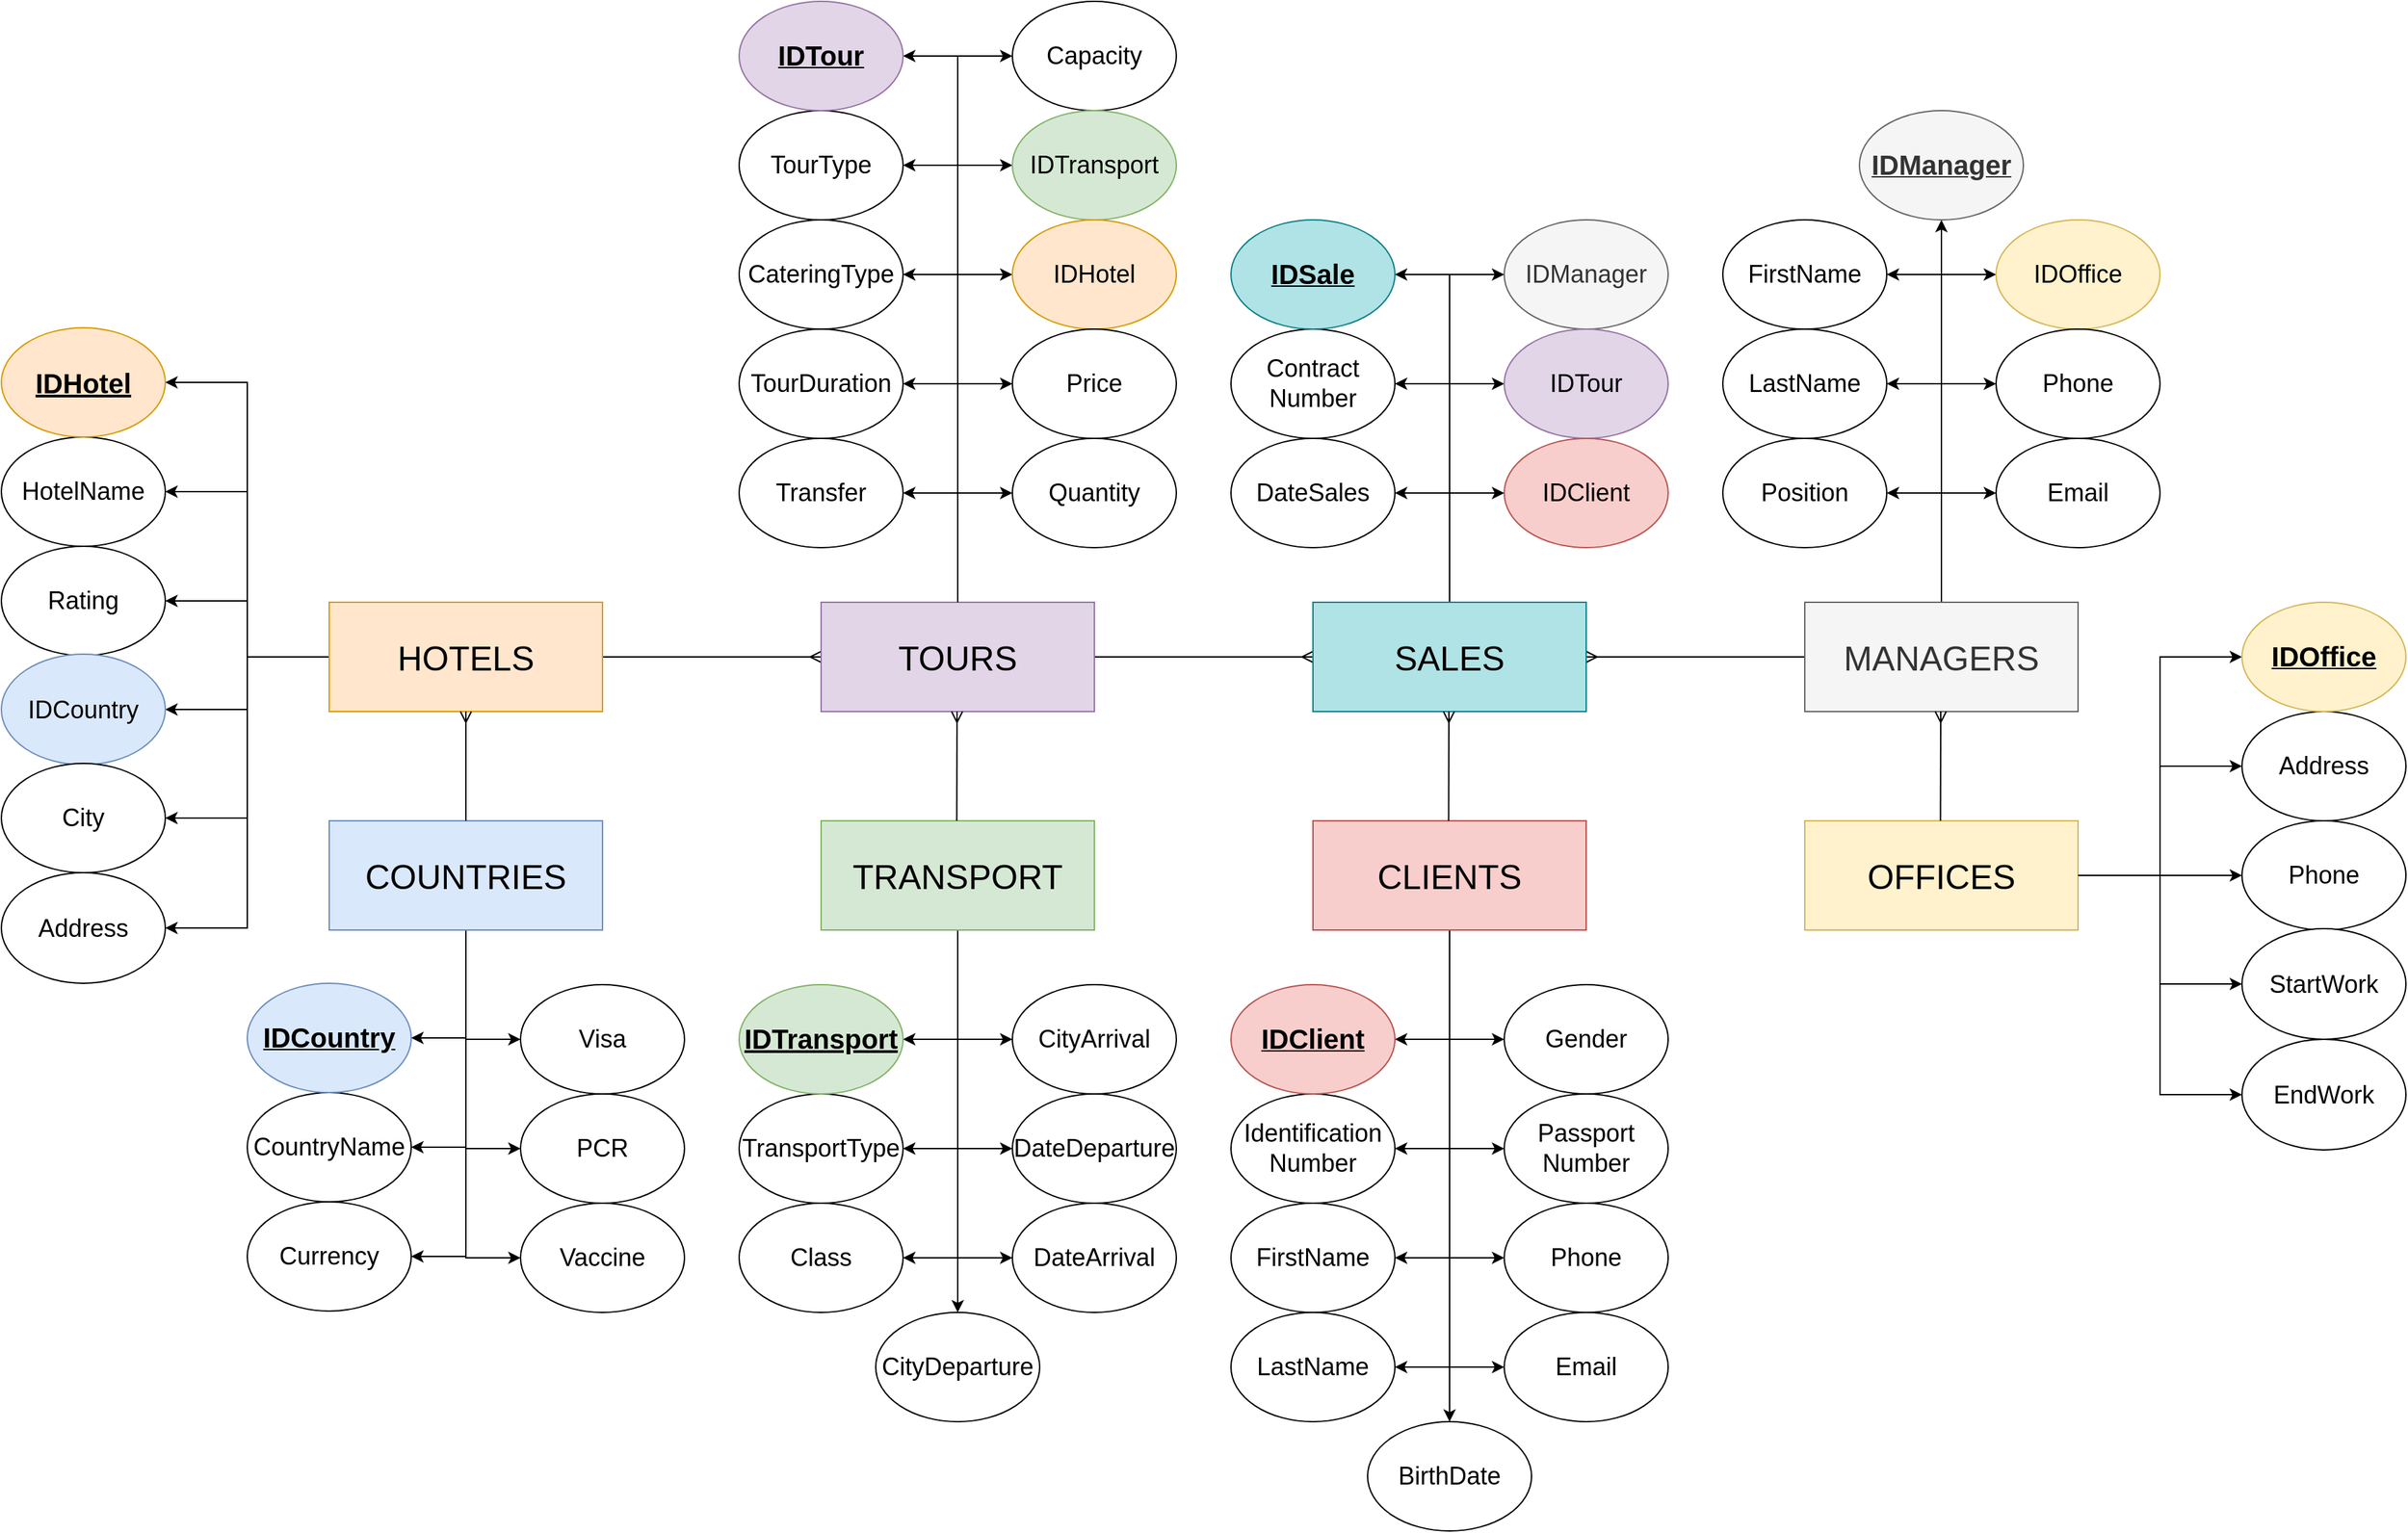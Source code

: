 <mxfile version="16.5.6" type="google" pages="2"><diagram name="conceptual" id="xTXB5Ppby68dDDMj3AP4"><mxGraphModel dx="3685" dy="1089" grid="1" gridSize="10" guides="1" tooltips="1" connect="1" arrows="1" fold="1" page="1" pageScale="1" pageWidth="827" pageHeight="1169" math="0" shadow="0"><root><mxCell id="3c83k_ZyLXimToylE83S-0"/><mxCell id="3c83k_ZyLXimToylE83S-1" parent="3c83k_ZyLXimToylE83S-0"/><mxCell id="3c83k_ZyLXimToylE83S-52" style="edgeStyle=elbowEdgeStyle;rounded=0;orthogonalLoop=1;jettySize=auto;html=1;exitX=0.5;exitY=0;exitDx=0;exitDy=0;entryX=0;entryY=0.5;entryDx=0;entryDy=0;shadow=0;sketch=0;fontSize=18;" parent="3c83k_ZyLXimToylE83S-1" source="3c83k_ZyLXimToylE83S-2" target="3c83k_ZyLXimToylE83S-33" edge="1"><mxGeometry relative="1" as="geometry"><Array as="points"><mxPoint x="-380" y="140"/><mxPoint x="-380" y="170"/><mxPoint x="-380" y="450"/></Array></mxGeometry></mxCell><mxCell id="z_wZFYcntwZ8rSoREKFE-33" style="edgeStyle=elbowEdgeStyle;rounded=0;sketch=0;orthogonalLoop=1;jettySize=auto;html=1;exitX=1;exitY=0.5;exitDx=0;exitDy=0;shadow=0;fontSize=18;endArrow=ERmany;endFill=0;" parent="3c83k_ZyLXimToylE83S-1" source="3c83k_ZyLXimToylE83S-2" target="3c83k_ZyLXimToylE83S-3" edge="1"><mxGeometry relative="1" as="geometry"/></mxCell><mxCell id="z_wZFYcntwZ8rSoREKFE-71" style="edgeStyle=elbowEdgeStyle;rounded=0;sketch=0;orthogonalLoop=1;jettySize=auto;html=1;shadow=0;fontSize=18;exitX=1;exitY=0.5;exitDx=0;exitDy=0;entryX=0;entryY=0.5;entryDx=0;entryDy=0;endArrow=ERmany;endFill=0;" parent="3c83k_ZyLXimToylE83S-1" source="3c83k_ZyLXimToylE83S-9" target="3c83k_ZyLXimToylE83S-2" edge="1"><mxGeometry relative="1" as="geometry"><mxPoint x="-590" y="520" as="sourcePoint"/></mxGeometry></mxCell><mxCell id="z_wZFYcntwZ8rSoREKFE-154" style="edgeStyle=elbowEdgeStyle;rounded=0;sketch=0;orthogonalLoop=1;jettySize=auto;html=1;exitX=0.5;exitY=0;exitDx=0;exitDy=0;entryX=0;entryY=0.5;entryDx=0;entryDy=0;shadow=0;fontSize=18;" parent="3c83k_ZyLXimToylE83S-1" source="3c83k_ZyLXimToylE83S-2" target="3c83k_ZyLXimToylE83S-34" edge="1"><mxGeometry relative="1" as="geometry"><Array as="points"><mxPoint x="-380" y="380"/></Array></mxGeometry></mxCell><mxCell id="z_wZFYcntwZ8rSoREKFE-155" style="edgeStyle=elbowEdgeStyle;rounded=0;sketch=0;orthogonalLoop=1;jettySize=auto;html=1;exitX=0.5;exitY=0;exitDx=0;exitDy=0;entryX=1;entryY=0.5;entryDx=0;entryDy=0;shadow=0;fontSize=18;" parent="3c83k_ZyLXimToylE83S-1" source="3c83k_ZyLXimToylE83S-2" target="3c83k_ZyLXimToylE83S-30" edge="1"><mxGeometry relative="1" as="geometry"><Array as="points"><mxPoint x="-380" y="300"/></Array></mxGeometry></mxCell><mxCell id="z_wZFYcntwZ8rSoREKFE-156" style="edgeStyle=elbowEdgeStyle;rounded=0;sketch=0;orthogonalLoop=1;jettySize=auto;html=1;exitX=0.5;exitY=0;exitDx=0;exitDy=0;entryX=0;entryY=0.5;entryDx=0;entryDy=0;shadow=0;fontSize=18;" parent="3c83k_ZyLXimToylE83S-1" source="3c83k_ZyLXimToylE83S-2" target="3c83k_ZyLXimToylE83S-35" edge="1"><mxGeometry relative="1" as="geometry"><Array as="points"><mxPoint x="-380" y="400"/></Array></mxGeometry></mxCell><mxCell id="z_wZFYcntwZ8rSoREKFE-157" style="edgeStyle=elbowEdgeStyle;rounded=0;sketch=0;orthogonalLoop=1;jettySize=auto;html=1;exitX=0.5;exitY=0;exitDx=0;exitDy=0;entryX=0;entryY=0.5;entryDx=0;entryDy=0;shadow=0;fontSize=18;" parent="3c83k_ZyLXimToylE83S-1" source="3c83k_ZyLXimToylE83S-2" target="3c83k_ZyLXimToylE83S-36" edge="1"><mxGeometry relative="1" as="geometry"><Array as="points"><mxPoint x="-380" y="440"/></Array></mxGeometry></mxCell><mxCell id="z_wZFYcntwZ8rSoREKFE-158" style="edgeStyle=elbowEdgeStyle;rounded=0;sketch=0;orthogonalLoop=1;jettySize=auto;html=1;exitX=0.5;exitY=0;exitDx=0;exitDy=0;entryX=1;entryY=0.5;entryDx=0;entryDy=0;shadow=0;fontSize=18;" parent="3c83k_ZyLXimToylE83S-1" source="3c83k_ZyLXimToylE83S-2" target="3c83k_ZyLXimToylE83S-29" edge="1"><mxGeometry relative="1" as="geometry"><Array as="points"><mxPoint x="-380" y="320"/></Array></mxGeometry></mxCell><mxCell id="z_wZFYcntwZ8rSoREKFE-159" style="edgeStyle=elbowEdgeStyle;rounded=0;sketch=0;orthogonalLoop=1;jettySize=auto;html=1;exitX=0.5;exitY=0;exitDx=0;exitDy=0;entryX=1;entryY=0.5;entryDx=0;entryDy=0;shadow=0;fontSize=18;" parent="3c83k_ZyLXimToylE83S-1" source="3c83k_ZyLXimToylE83S-2" target="3c83k_ZyLXimToylE83S-28" edge="1"><mxGeometry relative="1" as="geometry"><Array as="points"><mxPoint x="-380" y="370"/></Array></mxGeometry></mxCell><mxCell id="z_wZFYcntwZ8rSoREKFE-160" style="edgeStyle=elbowEdgeStyle;rounded=0;sketch=0;orthogonalLoop=1;jettySize=auto;html=1;exitX=0.5;exitY=0;exitDx=0;exitDy=0;entryX=1;entryY=0.5;entryDx=0;entryDy=0;shadow=0;fontSize=18;" parent="3c83k_ZyLXimToylE83S-1" source="3c83k_ZyLXimToylE83S-2" target="3c83k_ZyLXimToylE83S-31" edge="1"><mxGeometry relative="1" as="geometry"><Array as="points"><mxPoint x="-380" y="400"/></Array></mxGeometry></mxCell><mxCell id="z_wZFYcntwZ8rSoREKFE-161" style="edgeStyle=elbowEdgeStyle;rounded=0;sketch=0;orthogonalLoop=1;jettySize=auto;html=1;exitX=0.5;exitY=0;exitDx=0;exitDy=0;entryX=1;entryY=0.5;entryDx=0;entryDy=0;shadow=0;fontSize=18;" parent="3c83k_ZyLXimToylE83S-1" source="3c83k_ZyLXimToylE83S-2" target="3c83k_ZyLXimToylE83S-32" edge="1"><mxGeometry relative="1" as="geometry"><Array as="points"><mxPoint x="-380" y="430"/></Array></mxGeometry></mxCell><mxCell id="3c83k_ZyLXimToylE83S-2" value="TOURS" style="rounded=0;whiteSpace=wrap;html=1;fontSize=25;shadow=0;fillColor=#e1d5e7;strokeColor=#9673a6;" parent="3c83k_ZyLXimToylE83S-1" vertex="1"><mxGeometry x="-480" y="480" width="200" height="80" as="geometry"/></mxCell><mxCell id="z_wZFYcntwZ8rSoREKFE-54" style="edgeStyle=elbowEdgeStyle;rounded=0;sketch=0;orthogonalLoop=1;jettySize=auto;html=1;exitX=0;exitY=0.5;exitDx=0;exitDy=0;shadow=0;fontSize=18;entryX=1;entryY=0.5;entryDx=0;entryDy=0;endArrow=ERmany;endFill=0;" parent="3c83k_ZyLXimToylE83S-1" source="3c83k_ZyLXimToylE83S-5" target="3c83k_ZyLXimToylE83S-3" edge="1"><mxGeometry relative="1" as="geometry"/></mxCell><mxCell id="z_wZFYcntwZ8rSoREKFE-115" style="edgeStyle=elbowEdgeStyle;rounded=0;sketch=0;orthogonalLoop=1;jettySize=auto;html=1;exitX=0.5;exitY=0;exitDx=0;exitDy=0;entryX=0;entryY=0.5;entryDx=0;entryDy=0;shadow=0;fontSize=18;" parent="3c83k_ZyLXimToylE83S-1" source="3c83k_ZyLXimToylE83S-3" target="3c83k_ZyLXimToylE83S-17" edge="1"><mxGeometry relative="1" as="geometry"><Array as="points"><mxPoint x="-20" y="360"/></Array></mxGeometry></mxCell><mxCell id="z_wZFYcntwZ8rSoREKFE-116" style="edgeStyle=elbowEdgeStyle;rounded=0;sketch=0;orthogonalLoop=1;jettySize=auto;html=1;exitX=0.5;exitY=0;exitDx=0;exitDy=0;entryX=0;entryY=0.5;entryDx=0;entryDy=0;shadow=0;fontSize=18;" parent="3c83k_ZyLXimToylE83S-1" source="3c83k_ZyLXimToylE83S-3" target="3c83k_ZyLXimToylE83S-18" edge="1"><mxGeometry relative="1" as="geometry"><Array as="points"><mxPoint x="-20" y="400"/></Array></mxGeometry></mxCell><mxCell id="z_wZFYcntwZ8rSoREKFE-117" style="edgeStyle=elbowEdgeStyle;rounded=0;sketch=0;orthogonalLoop=1;jettySize=auto;html=1;exitX=0.5;exitY=0;exitDx=0;exitDy=0;entryX=0;entryY=0.5;entryDx=0;entryDy=0;shadow=0;fontSize=18;" parent="3c83k_ZyLXimToylE83S-1" source="3c83k_ZyLXimToylE83S-3" target="3c83k_ZyLXimToylE83S-20" edge="1"><mxGeometry relative="1" as="geometry"><Array as="points"><mxPoint x="-20" y="440"/></Array></mxGeometry></mxCell><mxCell id="z_wZFYcntwZ8rSoREKFE-118" style="edgeStyle=elbowEdgeStyle;rounded=0;sketch=0;orthogonalLoop=1;jettySize=auto;html=1;exitX=0.5;exitY=0;exitDx=0;exitDy=0;entryX=1;entryY=0.5;entryDx=0;entryDy=0;shadow=0;fontSize=18;" parent="3c83k_ZyLXimToylE83S-1" source="3c83k_ZyLXimToylE83S-3" target="3c83k_ZyLXimToylE83S-19" edge="1"><mxGeometry relative="1" as="geometry"><Array as="points"><mxPoint x="-20" y="250"/></Array></mxGeometry></mxCell><mxCell id="z_wZFYcntwZ8rSoREKFE-119" style="edgeStyle=elbowEdgeStyle;rounded=0;sketch=0;orthogonalLoop=1;jettySize=auto;html=1;exitX=0.5;exitY=0;exitDx=0;exitDy=0;entryX=1;entryY=0.5;entryDx=0;entryDy=0;shadow=0;fontSize=18;" parent="3c83k_ZyLXimToylE83S-1" source="3c83k_ZyLXimToylE83S-3" target="3c83k_ZyLXimToylE83S-16" edge="1"><mxGeometry relative="1" as="geometry"><Array as="points"><mxPoint x="-20" y="400"/></Array></mxGeometry></mxCell><mxCell id="z_wZFYcntwZ8rSoREKFE-120" style="edgeStyle=elbowEdgeStyle;rounded=0;sketch=0;orthogonalLoop=1;jettySize=auto;html=1;exitX=0.5;exitY=0;exitDx=0;exitDy=0;entryX=1;entryY=0.5;entryDx=0;entryDy=0;shadow=0;fontSize=18;" parent="3c83k_ZyLXimToylE83S-1" source="3c83k_ZyLXimToylE83S-3" target="3c83k_ZyLXimToylE83S-15" edge="1"><mxGeometry relative="1" as="geometry"><Array as="points"><mxPoint x="-20" y="440"/></Array></mxGeometry></mxCell><mxCell id="3c83k_ZyLXimToylE83S-3" value="SALES" style="rounded=0;whiteSpace=wrap;html=1;fontSize=25;shadow=0;fillColor=#b0e3e6;strokeColor=#0e8088;" parent="3c83k_ZyLXimToylE83S-1" vertex="1"><mxGeometry x="-120" y="480" width="200" height="80" as="geometry"/></mxCell><mxCell id="z_wZFYcntwZ8rSoREKFE-121" style="edgeStyle=elbowEdgeStyle;rounded=0;sketch=0;orthogonalLoop=1;jettySize=auto;html=1;exitX=0.5;exitY=0;exitDx=0;exitDy=0;shadow=0;fontSize=18;" parent="3c83k_ZyLXimToylE83S-1" source="3c83k_ZyLXimToylE83S-5" target="z_wZFYcntwZ8rSoREKFE-45" edge="1"><mxGeometry relative="1" as="geometry"/></mxCell><mxCell id="z_wZFYcntwZ8rSoREKFE-122" style="edgeStyle=elbowEdgeStyle;rounded=0;sketch=0;orthogonalLoop=1;jettySize=auto;html=1;exitX=0.5;exitY=0;exitDx=0;exitDy=0;entryX=0;entryY=0.5;entryDx=0;entryDy=0;shadow=0;fontSize=18;" parent="3c83k_ZyLXimToylE83S-1" source="3c83k_ZyLXimToylE83S-5" target="z_wZFYcntwZ8rSoREKFE-50" edge="1"><mxGeometry relative="1" as="geometry"><Array as="points"><mxPoint x="340" y="370"/></Array></mxGeometry></mxCell><mxCell id="z_wZFYcntwZ8rSoREKFE-123" style="edgeStyle=elbowEdgeStyle;rounded=0;sketch=0;orthogonalLoop=1;jettySize=auto;html=1;exitX=0.5;exitY=0;exitDx=0;exitDy=0;entryX=0;entryY=0.5;entryDx=0;entryDy=0;shadow=0;fontSize=18;" parent="3c83k_ZyLXimToylE83S-1" source="3c83k_ZyLXimToylE83S-5" target="z_wZFYcntwZ8rSoREKFE-51" edge="1"><mxGeometry relative="1" as="geometry"><Array as="points"><mxPoint x="340" y="420"/></Array></mxGeometry></mxCell><mxCell id="z_wZFYcntwZ8rSoREKFE-124" style="edgeStyle=elbowEdgeStyle;rounded=0;sketch=0;orthogonalLoop=1;jettySize=auto;html=1;exitX=0.5;exitY=0;exitDx=0;exitDy=0;entryX=0;entryY=0.5;entryDx=0;entryDy=0;shadow=0;fontSize=18;" parent="3c83k_ZyLXimToylE83S-1" source="3c83k_ZyLXimToylE83S-5" target="z_wZFYcntwZ8rSoREKFE-52" edge="1"><mxGeometry relative="1" as="geometry"><Array as="points"><mxPoint x="340" y="440"/></Array></mxGeometry></mxCell><mxCell id="z_wZFYcntwZ8rSoREKFE-125" style="edgeStyle=elbowEdgeStyle;rounded=0;sketch=0;orthogonalLoop=1;jettySize=auto;html=1;exitX=0.5;exitY=0;exitDx=0;exitDy=0;entryX=1;entryY=0.5;entryDx=0;entryDy=0;shadow=0;fontSize=18;" parent="3c83k_ZyLXimToylE83S-1" source="3c83k_ZyLXimToylE83S-5" target="z_wZFYcntwZ8rSoREKFE-44" edge="1"><mxGeometry relative="1" as="geometry"><Array as="points"><mxPoint x="340" y="360"/></Array></mxGeometry></mxCell><mxCell id="z_wZFYcntwZ8rSoREKFE-126" style="edgeStyle=elbowEdgeStyle;rounded=0;sketch=0;orthogonalLoop=1;jettySize=auto;html=1;exitX=0.5;exitY=0;exitDx=0;exitDy=0;entryX=1;entryY=0.5;entryDx=0;entryDy=0;shadow=0;fontSize=18;" parent="3c83k_ZyLXimToylE83S-1" source="3c83k_ZyLXimToylE83S-5" target="z_wZFYcntwZ8rSoREKFE-47" edge="1"><mxGeometry relative="1" as="geometry"><Array as="points"><mxPoint x="340" y="410"/></Array></mxGeometry></mxCell><mxCell id="z_wZFYcntwZ8rSoREKFE-127" style="edgeStyle=elbowEdgeStyle;rounded=0;sketch=0;orthogonalLoop=1;jettySize=auto;html=1;exitX=0.5;exitY=0;exitDx=0;exitDy=0;entryX=1;entryY=0.5;entryDx=0;entryDy=0;shadow=0;fontSize=18;" parent="3c83k_ZyLXimToylE83S-1" source="3c83k_ZyLXimToylE83S-5" target="z_wZFYcntwZ8rSoREKFE-48" edge="1"><mxGeometry relative="1" as="geometry"><Array as="points"><mxPoint x="340" y="440"/></Array></mxGeometry></mxCell><mxCell id="3c83k_ZyLXimToylE83S-5" value="MANAGERS" style="rounded=0;whiteSpace=wrap;html=1;fontSize=25;horizontal=1;shadow=0;fillColor=#f5f5f5;fontColor=#333333;strokeColor=#666666;" parent="3c83k_ZyLXimToylE83S-1" vertex="1"><mxGeometry x="240" y="480" width="200" height="80" as="geometry"/></mxCell><mxCell id="z_wZFYcntwZ8rSoREKFE-132" style="edgeStyle=elbowEdgeStyle;rounded=0;sketch=0;orthogonalLoop=1;jettySize=auto;html=1;exitX=0.5;exitY=1;exitDx=0;exitDy=0;shadow=0;fontSize=18;" parent="3c83k_ZyLXimToylE83S-1" source="3c83k_ZyLXimToylE83S-6" target="z_wZFYcntwZ8rSoREKFE-61" edge="1"><mxGeometry relative="1" as="geometry"/></mxCell><mxCell id="z_wZFYcntwZ8rSoREKFE-133" style="edgeStyle=elbowEdgeStyle;rounded=0;sketch=0;orthogonalLoop=1;jettySize=auto;html=1;exitX=0.5;exitY=1;exitDx=0;exitDy=0;entryX=1;entryY=0.5;entryDx=0;entryDy=0;shadow=0;fontSize=18;" parent="3c83k_ZyLXimToylE83S-1" source="3c83k_ZyLXimToylE83S-6" target="z_wZFYcntwZ8rSoREKFE-59" edge="1"><mxGeometry relative="1" as="geometry"><Array as="points"><mxPoint x="-20" y="750"/></Array></mxGeometry></mxCell><mxCell id="z_wZFYcntwZ8rSoREKFE-134" style="edgeStyle=elbowEdgeStyle;rounded=0;sketch=0;orthogonalLoop=1;jettySize=auto;html=1;exitX=0.5;exitY=1;exitDx=0;exitDy=0;entryX=0;entryY=0.5;entryDx=0;entryDy=0;shadow=0;fontSize=18;" parent="3c83k_ZyLXimToylE83S-1" source="3c83k_ZyLXimToylE83S-6" target="z_wZFYcntwZ8rSoREKFE-62" edge="1"><mxGeometry relative="1" as="geometry"><Array as="points"><mxPoint x="-20" y="760"/></Array></mxGeometry></mxCell><mxCell id="z_wZFYcntwZ8rSoREKFE-135" style="edgeStyle=elbowEdgeStyle;rounded=0;sketch=0;orthogonalLoop=1;jettySize=auto;html=1;exitX=0.5;exitY=1;exitDx=0;exitDy=0;entryX=1;entryY=0.5;entryDx=0;entryDy=0;shadow=0;fontSize=18;" parent="3c83k_ZyLXimToylE83S-1" source="3c83k_ZyLXimToylE83S-6" target="z_wZFYcntwZ8rSoREKFE-58" edge="1"><mxGeometry relative="1" as="geometry"><Array as="points"><mxPoint x="-20" y="800"/></Array></mxGeometry></mxCell><mxCell id="z_wZFYcntwZ8rSoREKFE-136" style="edgeStyle=elbowEdgeStyle;rounded=0;sketch=0;orthogonalLoop=1;jettySize=auto;html=1;exitX=0.5;exitY=1;exitDx=0;exitDy=0;entryX=1;entryY=0.5;entryDx=0;entryDy=0;shadow=0;fontSize=18;" parent="3c83k_ZyLXimToylE83S-1" source="3c83k_ZyLXimToylE83S-6" target="z_wZFYcntwZ8rSoREKFE-57" edge="1"><mxGeometry relative="1" as="geometry"><Array as="points"><mxPoint x="-20" y="850"/></Array></mxGeometry></mxCell><mxCell id="z_wZFYcntwZ8rSoREKFE-137" style="edgeStyle=elbowEdgeStyle;rounded=0;sketch=0;orthogonalLoop=1;jettySize=auto;html=1;exitX=0.5;exitY=1;exitDx=0;exitDy=0;entryX=1;entryY=0.5;entryDx=0;entryDy=0;shadow=0;fontSize=18;" parent="3c83k_ZyLXimToylE83S-1" source="3c83k_ZyLXimToylE83S-6" target="z_wZFYcntwZ8rSoREKFE-60" edge="1"><mxGeometry relative="1" as="geometry"><Array as="points"><mxPoint x="-20" y="880"/></Array></mxGeometry></mxCell><mxCell id="z_wZFYcntwZ8rSoREKFE-138" style="edgeStyle=elbowEdgeStyle;rounded=0;sketch=0;orthogonalLoop=1;jettySize=auto;html=1;exitX=0.5;exitY=1;exitDx=0;exitDy=0;entryX=0;entryY=0.5;entryDx=0;entryDy=0;shadow=0;fontSize=18;" parent="3c83k_ZyLXimToylE83S-1" source="3c83k_ZyLXimToylE83S-6" target="z_wZFYcntwZ8rSoREKFE-63" edge="1"><mxGeometry relative="1" as="geometry"><Array as="points"><mxPoint x="-20" y="800"/></Array></mxGeometry></mxCell><mxCell id="z_wZFYcntwZ8rSoREKFE-139" style="edgeStyle=elbowEdgeStyle;rounded=0;sketch=0;orthogonalLoop=1;jettySize=auto;html=1;exitX=0.5;exitY=1;exitDx=0;exitDy=0;entryX=0;entryY=0.5;entryDx=0;entryDy=0;shadow=0;fontSize=18;" parent="3c83k_ZyLXimToylE83S-1" source="3c83k_ZyLXimToylE83S-6" target="z_wZFYcntwZ8rSoREKFE-64" edge="1"><mxGeometry relative="1" as="geometry"><Array as="points"><mxPoint x="-20" y="840"/></Array></mxGeometry></mxCell><mxCell id="z_wZFYcntwZ8rSoREKFE-140" style="edgeStyle=elbowEdgeStyle;rounded=0;sketch=0;orthogonalLoop=1;jettySize=auto;html=1;exitX=0.5;exitY=1;exitDx=0;exitDy=0;entryX=0;entryY=0.5;entryDx=0;entryDy=0;shadow=0;fontSize=18;" parent="3c83k_ZyLXimToylE83S-1" source="3c83k_ZyLXimToylE83S-6" target="z_wZFYcntwZ8rSoREKFE-65" edge="1"><mxGeometry relative="1" as="geometry"><Array as="points"><mxPoint x="-20" y="890"/></Array></mxGeometry></mxCell><mxCell id="3c83k_ZyLXimToylE83S-6" value="CLIENTS" style="rounded=0;whiteSpace=wrap;html=1;fontSize=25;shadow=0;fillColor=#f8cecc;strokeColor=#b85450;" parent="3c83k_ZyLXimToylE83S-1" vertex="1"><mxGeometry x="-120" y="640" width="200" height="80" as="geometry"/></mxCell><mxCell id="z_wZFYcntwZ8rSoREKFE-162" style="edgeStyle=elbowEdgeStyle;rounded=0;sketch=0;orthogonalLoop=1;jettySize=auto;html=1;exitX=0;exitY=0.5;exitDx=0;exitDy=0;shadow=0;fontSize=18;entryX=1;entryY=0.5;entryDx=0;entryDy=0;" parent="3c83k_ZyLXimToylE83S-1" source="3c83k_ZyLXimToylE83S-9" target="nvk6JXX3t2-OfPxLgxEu-1" edge="1"><mxGeometry relative="1" as="geometry"><mxPoint x="-950" y="330" as="targetPoint"/></mxGeometry></mxCell><mxCell id="z_wZFYcntwZ8rSoREKFE-163" style="edgeStyle=elbowEdgeStyle;rounded=0;sketch=0;orthogonalLoop=1;jettySize=auto;html=1;exitX=0;exitY=0.5;exitDx=0;exitDy=0;entryX=1;entryY=0.5;entryDx=0;entryDy=0;shadow=0;fontSize=18;" parent="3c83k_ZyLXimToylE83S-1" source="3c83k_ZyLXimToylE83S-9" target="z_wZFYcntwZ8rSoREKFE-92" edge="1"><mxGeometry relative="1" as="geometry"/></mxCell><mxCell id="z_wZFYcntwZ8rSoREKFE-164" style="edgeStyle=elbowEdgeStyle;rounded=0;sketch=0;orthogonalLoop=1;jettySize=auto;html=1;exitX=0;exitY=0.5;exitDx=0;exitDy=0;entryX=1;entryY=0.5;entryDx=0;entryDy=0;shadow=0;fontSize=18;" parent="3c83k_ZyLXimToylE83S-1" source="3c83k_ZyLXimToylE83S-9" target="z_wZFYcntwZ8rSoREKFE-94" edge="1"><mxGeometry relative="1" as="geometry"/></mxCell><mxCell id="z_wZFYcntwZ8rSoREKFE-165" style="edgeStyle=elbowEdgeStyle;rounded=0;sketch=0;orthogonalLoop=1;jettySize=auto;html=1;exitX=0;exitY=0.5;exitDx=0;exitDy=0;entryX=1;entryY=0.5;entryDx=0;entryDy=0;shadow=0;fontSize=18;" parent="3c83k_ZyLXimToylE83S-1" source="3c83k_ZyLXimToylE83S-9" target="z_wZFYcntwZ8rSoREKFE-95" edge="1"><mxGeometry relative="1" as="geometry"/></mxCell><mxCell id="z_wZFYcntwZ8rSoREKFE-166" style="edgeStyle=elbowEdgeStyle;rounded=0;sketch=0;orthogonalLoop=1;jettySize=auto;html=1;exitX=0;exitY=0.5;exitDx=0;exitDy=0;entryX=1;entryY=0.5;entryDx=0;entryDy=0;shadow=0;fontSize=18;" parent="3c83k_ZyLXimToylE83S-1" source="3c83k_ZyLXimToylE83S-9" target="z_wZFYcntwZ8rSoREKFE-96" edge="1"><mxGeometry relative="1" as="geometry"/></mxCell><mxCell id="z_wZFYcntwZ8rSoREKFE-167" style="edgeStyle=elbowEdgeStyle;rounded=0;sketch=0;orthogonalLoop=1;jettySize=auto;html=1;exitX=0;exitY=0.5;exitDx=0;exitDy=0;entryX=1;entryY=0.5;entryDx=0;entryDy=0;shadow=0;fontSize=18;" parent="3c83k_ZyLXimToylE83S-1" source="3c83k_ZyLXimToylE83S-9" target="z_wZFYcntwZ8rSoREKFE-97" edge="1"><mxGeometry relative="1" as="geometry"/></mxCell><mxCell id="3c83k_ZyLXimToylE83S-9" value="HOTELS" style="rounded=0;whiteSpace=wrap;html=1;fontSize=25;shadow=0;fillColor=#ffe6cc;strokeColor=#d79b00;" parent="3c83k_ZyLXimToylE83S-1" vertex="1"><mxGeometry x="-840" y="480" width="200" height="80" as="geometry"/></mxCell><mxCell id="z_wZFYcntwZ8rSoREKFE-148" style="edgeStyle=elbowEdgeStyle;rounded=0;sketch=0;orthogonalLoop=1;jettySize=auto;html=1;exitX=0.5;exitY=1;exitDx=0;exitDy=0;entryX=1;entryY=0.5;entryDx=0;entryDy=0;shadow=0;fontSize=18;" parent="3c83k_ZyLXimToylE83S-1" source="3c83k_ZyLXimToylE83S-11" target="z_wZFYcntwZ8rSoREKFE-80" edge="1"><mxGeometry relative="1" as="geometry"><Array as="points"><mxPoint x="-740" y="850"/></Array></mxGeometry></mxCell><mxCell id="z_wZFYcntwZ8rSoREKFE-149" style="edgeStyle=elbowEdgeStyle;rounded=0;sketch=0;orthogonalLoop=1;jettySize=auto;html=1;exitX=0.5;exitY=1;exitDx=0;exitDy=0;entryX=0;entryY=0.5;entryDx=0;entryDy=0;shadow=0;fontSize=18;" parent="3c83k_ZyLXimToylE83S-1" source="3c83k_ZyLXimToylE83S-11" target="z_wZFYcntwZ8rSoREKFE-85" edge="1"><mxGeometry relative="1" as="geometry"><Array as="points"><mxPoint x="-740" y="840"/></Array></mxGeometry></mxCell><mxCell id="z_wZFYcntwZ8rSoREKFE-150" style="edgeStyle=elbowEdgeStyle;rounded=0;sketch=0;orthogonalLoop=1;jettySize=auto;html=1;exitX=0.5;exitY=1;exitDx=0;exitDy=0;entryX=1;entryY=0.5;entryDx=0;entryDy=0;shadow=0;fontSize=18;" parent="3c83k_ZyLXimToylE83S-1" source="3c83k_ZyLXimToylE83S-11" target="z_wZFYcntwZ8rSoREKFE-81" edge="1"><mxGeometry relative="1" as="geometry"><Array as="points"><mxPoint x="-740" y="840"/></Array></mxGeometry></mxCell><mxCell id="z_wZFYcntwZ8rSoREKFE-151" style="edgeStyle=elbowEdgeStyle;rounded=0;sketch=0;orthogonalLoop=1;jettySize=auto;html=1;exitX=0.5;exitY=1;exitDx=0;exitDy=0;entryX=1;entryY=0.5;entryDx=0;entryDy=0;shadow=0;fontSize=18;" parent="3c83k_ZyLXimToylE83S-1" source="3c83k_ZyLXimToylE83S-11" target="z_wZFYcntwZ8rSoREKFE-82" edge="1"><mxGeometry relative="1" as="geometry"><Array as="points"><mxPoint x="-740" y="770"/></Array></mxGeometry></mxCell><mxCell id="z_wZFYcntwZ8rSoREKFE-152" style="edgeStyle=elbowEdgeStyle;rounded=0;sketch=0;orthogonalLoop=1;jettySize=auto;html=1;exitX=0.5;exitY=1;exitDx=0;exitDy=0;entryX=0;entryY=0.5;entryDx=0;entryDy=0;shadow=0;fontSize=18;" parent="3c83k_ZyLXimToylE83S-1" source="3c83k_ZyLXimToylE83S-11" target="z_wZFYcntwZ8rSoREKFE-83" edge="1"><mxGeometry relative="1" as="geometry"><Array as="points"><mxPoint x="-740" y="780"/></Array></mxGeometry></mxCell><mxCell id="z_wZFYcntwZ8rSoREKFE-153" style="edgeStyle=elbowEdgeStyle;rounded=0;sketch=0;orthogonalLoop=1;jettySize=auto;html=1;exitX=0.5;exitY=1;exitDx=0;exitDy=0;entryX=0;entryY=0.5;entryDx=0;entryDy=0;shadow=0;fontSize=18;" parent="3c83k_ZyLXimToylE83S-1" source="3c83k_ZyLXimToylE83S-11" target="z_wZFYcntwZ8rSoREKFE-84" edge="1"><mxGeometry relative="1" as="geometry"><Array as="points"><mxPoint x="-740" y="840"/></Array></mxGeometry></mxCell><mxCell id="3c83k_ZyLXimToylE83S-11" value="COUNTRIES" style="rounded=0;whiteSpace=wrap;html=1;fontSize=25;shadow=0;fillColor=#dae8fc;strokeColor=#6c8ebf;" parent="3c83k_ZyLXimToylE83S-1" vertex="1"><mxGeometry x="-840" y="640" width="200" height="80" as="geometry"/></mxCell><mxCell id="z_wZFYcntwZ8rSoREKFE-128" style="edgeStyle=elbowEdgeStyle;rounded=0;sketch=0;orthogonalLoop=1;jettySize=auto;html=1;exitX=1;exitY=0.5;exitDx=0;exitDy=0;entryX=0;entryY=0.5;entryDx=0;entryDy=0;shadow=0;fontSize=18;" parent="3c83k_ZyLXimToylE83S-1" source="3c83k_ZyLXimToylE83S-13" target="z_wZFYcntwZ8rSoREKFE-67" edge="1"><mxGeometry relative="1" as="geometry"/></mxCell><mxCell id="z_wZFYcntwZ8rSoREKFE-129" style="edgeStyle=elbowEdgeStyle;rounded=0;sketch=0;orthogonalLoop=1;jettySize=auto;html=1;exitX=1;exitY=0.5;exitDx=0;exitDy=0;entryX=0;entryY=0.5;entryDx=0;entryDy=0;shadow=0;fontSize=18;" parent="3c83k_ZyLXimToylE83S-1" source="3c83k_ZyLXimToylE83S-13" target="z_wZFYcntwZ8rSoREKFE-66" edge="1"><mxGeometry relative="1" as="geometry"/></mxCell><mxCell id="z_wZFYcntwZ8rSoREKFE-130" style="edgeStyle=elbowEdgeStyle;rounded=0;sketch=0;orthogonalLoop=1;jettySize=auto;html=1;exitX=1;exitY=0.5;exitDx=0;exitDy=0;entryX=0;entryY=0.5;entryDx=0;entryDy=0;shadow=0;fontSize=18;" parent="3c83k_ZyLXimToylE83S-1" source="3c83k_ZyLXimToylE83S-13" target="z_wZFYcntwZ8rSoREKFE-68" edge="1"><mxGeometry relative="1" as="geometry"/></mxCell><mxCell id="z_wZFYcntwZ8rSoREKFE-131" style="edgeStyle=elbowEdgeStyle;rounded=0;sketch=0;orthogonalLoop=1;jettySize=auto;html=1;exitX=1;exitY=0.5;exitDx=0;exitDy=0;entryX=0;entryY=0.5;entryDx=0;entryDy=0;shadow=0;fontSize=18;" parent="3c83k_ZyLXimToylE83S-1" source="3c83k_ZyLXimToylE83S-13" target="z_wZFYcntwZ8rSoREKFE-69" edge="1"><mxGeometry relative="1" as="geometry"/></mxCell><mxCell id="3c83k_ZyLXimToylE83S-13" value="OFFICES" style="rounded=0;whiteSpace=wrap;html=1;fontSize=25;shadow=0;fillColor=#fff2cc;strokeColor=#d6b656;" parent="3c83k_ZyLXimToylE83S-1" vertex="1"><mxGeometry x="240" y="640" width="200" height="80" as="geometry"/></mxCell><mxCell id="3c83k_ZyLXimToylE83S-15" value="DateSales" style="ellipse;whiteSpace=wrap;html=1;fontSize=18;shadow=0;" parent="3c83k_ZyLXimToylE83S-1" vertex="1"><mxGeometry x="-180" y="360" width="120" height="80" as="geometry"/></mxCell><mxCell id="3c83k_ZyLXimToylE83S-16" value="Contract&lt;br&gt;Number" style="ellipse;whiteSpace=wrap;html=1;fontSize=18;shadow=0;" parent="3c83k_ZyLXimToylE83S-1" vertex="1"><mxGeometry x="-180" y="280" width="120" height="80" as="geometry"/></mxCell><mxCell id="3c83k_ZyLXimToylE83S-17" value="IDManager" style="ellipse;whiteSpace=wrap;html=1;fontSize=18;shadow=0;fillColor=#f5f5f5;fontColor=#333333;strokeColor=#666666;" parent="3c83k_ZyLXimToylE83S-1" vertex="1"><mxGeometry x="20" y="200" width="120" height="80" as="geometry"/></mxCell><mxCell id="3c83k_ZyLXimToylE83S-18" value="IDTour" style="ellipse;whiteSpace=wrap;html=1;fontSize=18;shadow=0;fillColor=#e1d5e7;strokeColor=#9673a6;" parent="3c83k_ZyLXimToylE83S-1" vertex="1"><mxGeometry x="20" y="280" width="120" height="80" as="geometry"/></mxCell><mxCell id="3c83k_ZyLXimToylE83S-19" value="&lt;u&gt;&lt;font style=&quot;font-size: 20px&quot;&gt;IDSale&lt;/font&gt;&lt;/u&gt;" style="ellipse;whiteSpace=wrap;html=1;fontSize=18;shadow=0;fillColor=#b0e3e6;strokeColor=#0e8088;fontStyle=1" parent="3c83k_ZyLXimToylE83S-1" vertex="1"><mxGeometry x="-180" y="200" width="120" height="80" as="geometry"/></mxCell><mxCell id="3c83k_ZyLXimToylE83S-20" value="IDClient" style="ellipse;whiteSpace=wrap;html=1;fontSize=18;shadow=0;fillColor=#f8cecc;strokeColor=#b85450;" parent="3c83k_ZyLXimToylE83S-1" vertex="1"><mxGeometry x="20" y="360" width="120" height="80" as="geometry"/></mxCell><mxCell id="3c83k_ZyLXimToylE83S-28" value="CateringType" style="ellipse;whiteSpace=wrap;html=1;fontSize=18;shadow=0;" parent="3c83k_ZyLXimToylE83S-1" vertex="1"><mxGeometry x="-540" y="200" width="120" height="80" as="geometry"/></mxCell><mxCell id="3c83k_ZyLXimToylE83S-29" value="TourType" style="ellipse;whiteSpace=wrap;html=1;fontSize=18;shadow=0;" parent="3c83k_ZyLXimToylE83S-1" vertex="1"><mxGeometry x="-540" y="120" width="120" height="80" as="geometry"/></mxCell><mxCell id="3c83k_ZyLXimToylE83S-30" value="&lt;b&gt;&lt;u&gt;&lt;font style=&quot;font-size: 20px&quot;&gt;IDTour&lt;/font&gt;&lt;/u&gt;&lt;/b&gt;" style="ellipse;whiteSpace=wrap;html=1;fontSize=18;direction=east;shadow=0;fillColor=#e1d5e7;strokeColor=#9673a6;" parent="3c83k_ZyLXimToylE83S-1" vertex="1"><mxGeometry x="-540" y="40" width="120" height="80" as="geometry"/></mxCell><mxCell id="3c83k_ZyLXimToylE83S-31" value="TourDuration" style="ellipse;whiteSpace=wrap;html=1;fontSize=18;shadow=0;" parent="3c83k_ZyLXimToylE83S-1" vertex="1"><mxGeometry x="-540" y="280" width="120" height="80" as="geometry"/></mxCell><mxCell id="3c83k_ZyLXimToylE83S-32" value="Transfer" style="ellipse;whiteSpace=wrap;html=1;fontSize=18;shadow=0;" parent="3c83k_ZyLXimToylE83S-1" vertex="1"><mxGeometry x="-540" y="360" width="120" height="80" as="geometry"/></mxCell><mxCell id="3c83k_ZyLXimToylE83S-33" value="Capacity" style="ellipse;whiteSpace=wrap;html=1;fontSize=18;shadow=0;" parent="3c83k_ZyLXimToylE83S-1" vertex="1"><mxGeometry x="-340" y="40" width="120" height="80" as="geometry"/></mxCell><mxCell id="3c83k_ZyLXimToylE83S-34" value="IDTransport" style="ellipse;whiteSpace=wrap;html=1;fontSize=18;shadow=0;fillColor=#d5e8d4;strokeColor=#82b366;" parent="3c83k_ZyLXimToylE83S-1" vertex="1"><mxGeometry x="-340" y="120" width="120" height="80" as="geometry"/></mxCell><mxCell id="3c83k_ZyLXimToylE83S-35" value="IDHotel" style="ellipse;whiteSpace=wrap;html=1;fontSize=18;shadow=0;fillColor=#ffe6cc;strokeColor=#d79b00;" parent="3c83k_ZyLXimToylE83S-1" vertex="1"><mxGeometry x="-340" y="200" width="120" height="80" as="geometry"/></mxCell><mxCell id="3c83k_ZyLXimToylE83S-36" value="Price" style="ellipse;whiteSpace=wrap;html=1;fontSize=18;shadow=0;" parent="3c83k_ZyLXimToylE83S-1" vertex="1"><mxGeometry x="-340" y="280" width="120" height="80" as="geometry"/></mxCell><mxCell id="z_wZFYcntwZ8rSoREKFE-141" style="edgeStyle=elbowEdgeStyle;rounded=0;sketch=0;orthogonalLoop=1;jettySize=auto;html=1;exitX=0.5;exitY=1;exitDx=0;exitDy=0;entryX=0.5;entryY=0;entryDx=0;entryDy=0;shadow=0;fontSize=18;" parent="3c83k_ZyLXimToylE83S-1" source="3c83k_ZyLXimToylE83S-10" target="z_wZFYcntwZ8rSoREKFE-76" edge="1"><mxGeometry relative="1" as="geometry"/></mxCell><mxCell id="z_wZFYcntwZ8rSoREKFE-142" style="edgeStyle=elbowEdgeStyle;rounded=0;sketch=0;orthogonalLoop=1;jettySize=auto;html=1;exitX=0.5;exitY=1;exitDx=0;exitDy=0;entryX=1;entryY=0.5;entryDx=0;entryDy=0;shadow=0;fontSize=18;" parent="3c83k_ZyLXimToylE83S-1" source="3c83k_ZyLXimToylE83S-10" target="z_wZFYcntwZ8rSoREKFE-75" edge="1"><mxGeometry relative="1" as="geometry"><Array as="points"><mxPoint x="-380" y="760"/></Array></mxGeometry></mxCell><mxCell id="z_wZFYcntwZ8rSoREKFE-143" style="edgeStyle=elbowEdgeStyle;rounded=0;sketch=0;orthogonalLoop=1;jettySize=auto;html=1;exitX=0.5;exitY=1;exitDx=0;exitDy=0;entryX=1;entryY=0.5;entryDx=0;entryDy=0;shadow=0;fontSize=18;" parent="3c83k_ZyLXimToylE83S-1" source="3c83k_ZyLXimToylE83S-10" target="z_wZFYcntwZ8rSoREKFE-74" edge="1"><mxGeometry relative="1" as="geometry"><Array as="points"><mxPoint x="-380" y="800"/></Array></mxGeometry></mxCell><mxCell id="z_wZFYcntwZ8rSoREKFE-144" style="edgeStyle=elbowEdgeStyle;rounded=0;sketch=0;orthogonalLoop=1;jettySize=auto;html=1;exitX=0.5;exitY=1;exitDx=0;exitDy=0;entryX=1;entryY=0.5;entryDx=0;entryDy=0;shadow=0;fontSize=18;" parent="3c83k_ZyLXimToylE83S-1" source="3c83k_ZyLXimToylE83S-10" target="z_wZFYcntwZ8rSoREKFE-73" edge="1"><mxGeometry relative="1" as="geometry"><Array as="points"><mxPoint x="-380" y="850"/></Array></mxGeometry></mxCell><mxCell id="z_wZFYcntwZ8rSoREKFE-145" style="edgeStyle=elbowEdgeStyle;rounded=0;sketch=0;orthogonalLoop=1;jettySize=auto;html=1;exitX=0.5;exitY=1;exitDx=0;exitDy=0;entryX=0;entryY=0.5;entryDx=0;entryDy=0;shadow=0;fontSize=18;" parent="3c83k_ZyLXimToylE83S-1" source="3c83k_ZyLXimToylE83S-10" target="z_wZFYcntwZ8rSoREKFE-79" edge="1"><mxGeometry relative="1" as="geometry"><Array as="points"><mxPoint x="-380" y="850"/></Array></mxGeometry></mxCell><mxCell id="z_wZFYcntwZ8rSoREKFE-146" style="edgeStyle=elbowEdgeStyle;rounded=0;sketch=0;orthogonalLoop=1;jettySize=auto;html=1;exitX=0.5;exitY=1;exitDx=0;exitDy=0;entryX=0;entryY=0.5;entryDx=0;entryDy=0;shadow=0;fontSize=18;" parent="3c83k_ZyLXimToylE83S-1" source="3c83k_ZyLXimToylE83S-10" target="z_wZFYcntwZ8rSoREKFE-78" edge="1"><mxGeometry relative="1" as="geometry"><Array as="points"><mxPoint x="-380" y="790"/></Array></mxGeometry></mxCell><mxCell id="z_wZFYcntwZ8rSoREKFE-147" style="edgeStyle=elbowEdgeStyle;rounded=0;sketch=0;orthogonalLoop=1;jettySize=auto;html=1;exitX=0.5;exitY=1;exitDx=0;exitDy=0;entryX=0;entryY=0.5;entryDx=0;entryDy=0;shadow=0;fontSize=18;" parent="3c83k_ZyLXimToylE83S-1" source="3c83k_ZyLXimToylE83S-10" target="z_wZFYcntwZ8rSoREKFE-77" edge="1"><mxGeometry relative="1" as="geometry"><Array as="points"><mxPoint x="-380" y="760"/></Array></mxGeometry></mxCell><mxCell id="3c83k_ZyLXimToylE83S-10" value="TRANSPORT" style="rounded=0;whiteSpace=wrap;html=1;fontSize=25;shadow=0;fillColor=#d5e8d4;strokeColor=#82b366;" parent="3c83k_ZyLXimToylE83S-1" vertex="1"><mxGeometry x="-480" y="640" width="200" height="80" as="geometry"/></mxCell><mxCell id="z_wZFYcntwZ8rSoREKFE-44" value="FirstName" style="ellipse;whiteSpace=wrap;html=1;fontSize=18;shadow=0;" parent="3c83k_ZyLXimToylE83S-1" vertex="1"><mxGeometry x="180" y="200" width="120" height="80" as="geometry"/></mxCell><mxCell id="z_wZFYcntwZ8rSoREKFE-45" value="&lt;b&gt;&lt;u&gt;&lt;font style=&quot;font-size: 20px&quot;&gt;IDManager&lt;/font&gt;&lt;/u&gt;&lt;/b&gt;" style="ellipse;whiteSpace=wrap;html=1;fontSize=18;shadow=0;fillColor=#f5f5f5;fontColor=#333333;strokeColor=#666666;" parent="3c83k_ZyLXimToylE83S-1" vertex="1"><mxGeometry x="280" y="120" width="120" height="80" as="geometry"/></mxCell><mxCell id="z_wZFYcntwZ8rSoREKFE-47" value="LastName" style="ellipse;whiteSpace=wrap;html=1;fontSize=18;shadow=0;" parent="3c83k_ZyLXimToylE83S-1" vertex="1"><mxGeometry x="180" y="280" width="120" height="80" as="geometry"/></mxCell><mxCell id="z_wZFYcntwZ8rSoREKFE-48" value="Position" style="ellipse;whiteSpace=wrap;html=1;fontSize=18;shadow=0;" parent="3c83k_ZyLXimToylE83S-1" vertex="1"><mxGeometry x="180" y="360" width="120" height="80" as="geometry"/></mxCell><mxCell id="z_wZFYcntwZ8rSoREKFE-50" value="IDOffice" style="ellipse;whiteSpace=wrap;html=1;fontSize=18;shadow=0;fillColor=#fff2cc;strokeColor=#d6b656;" parent="3c83k_ZyLXimToylE83S-1" vertex="1"><mxGeometry x="380" y="200" width="120" height="80" as="geometry"/></mxCell><mxCell id="z_wZFYcntwZ8rSoREKFE-51" value="Phone" style="ellipse;whiteSpace=wrap;html=1;fontSize=18;shadow=0;" parent="3c83k_ZyLXimToylE83S-1" vertex="1"><mxGeometry x="380" y="280" width="120" height="80" as="geometry"/></mxCell><mxCell id="z_wZFYcntwZ8rSoREKFE-52" value="Email" style="ellipse;whiteSpace=wrap;html=1;fontSize=18;shadow=0;" parent="3c83k_ZyLXimToylE83S-1" vertex="1"><mxGeometry x="380" y="360" width="120" height="80" as="geometry"/></mxCell><mxCell id="z_wZFYcntwZ8rSoREKFE-57" value="FirstName" style="ellipse;whiteSpace=wrap;html=1;fontSize=18;shadow=0;" parent="3c83k_ZyLXimToylE83S-1" vertex="1"><mxGeometry x="-180" y="920" width="120" height="80" as="geometry"/></mxCell><mxCell id="z_wZFYcntwZ8rSoREKFE-58" value="Identification&lt;br style=&quot;font-size: 18px;&quot;&gt;Number" style="ellipse;whiteSpace=wrap;html=1;fontSize=18;shadow=0;" parent="3c83k_ZyLXimToylE83S-1" vertex="1"><mxGeometry x="-180" y="840" width="120" height="80" as="geometry"/></mxCell><mxCell id="z_wZFYcntwZ8rSoREKFE-59" value="&lt;b&gt;&lt;u&gt;&lt;font style=&quot;font-size: 20px&quot;&gt;IDClient&lt;/font&gt;&lt;/u&gt;&lt;/b&gt;" style="ellipse;whiteSpace=wrap;html=1;fontSize=18;direction=east;shadow=0;fillColor=#f8cecc;strokeColor=#b85450;" parent="3c83k_ZyLXimToylE83S-1" vertex="1"><mxGeometry x="-180" y="760" width="120" height="80" as="geometry"/></mxCell><mxCell id="z_wZFYcntwZ8rSoREKFE-60" value="LastName" style="ellipse;whiteSpace=wrap;html=1;fontSize=18;shadow=0;" parent="3c83k_ZyLXimToylE83S-1" vertex="1"><mxGeometry x="-180" y="1000" width="120" height="80" as="geometry"/></mxCell><mxCell id="z_wZFYcntwZ8rSoREKFE-61" value="BirthDate" style="ellipse;whiteSpace=wrap;html=1;fontSize=18;shadow=0;" parent="3c83k_ZyLXimToylE83S-1" vertex="1"><mxGeometry x="-80" y="1080" width="120" height="80" as="geometry"/></mxCell><mxCell id="z_wZFYcntwZ8rSoREKFE-62" value="Gender" style="ellipse;whiteSpace=wrap;html=1;fontSize=18;shadow=0;" parent="3c83k_ZyLXimToylE83S-1" vertex="1"><mxGeometry x="20" y="760" width="120" height="80" as="geometry"/></mxCell><mxCell id="z_wZFYcntwZ8rSoREKFE-63" value="Passport&lt;br&gt;Number" style="ellipse;whiteSpace=wrap;html=1;fontSize=18;shadow=0;" parent="3c83k_ZyLXimToylE83S-1" vertex="1"><mxGeometry x="20" y="840" width="120" height="80" as="geometry"/></mxCell><mxCell id="z_wZFYcntwZ8rSoREKFE-64" value="Phone" style="ellipse;whiteSpace=wrap;html=1;fontSize=18;shadow=0;" parent="3c83k_ZyLXimToylE83S-1" vertex="1"><mxGeometry x="20" y="920" width="120" height="80" as="geometry"/></mxCell><mxCell id="z_wZFYcntwZ8rSoREKFE-65" value="Email" style="ellipse;whiteSpace=wrap;html=1;fontSize=18;shadow=0;" parent="3c83k_ZyLXimToylE83S-1" vertex="1"><mxGeometry x="20" y="1000" width="120" height="80" as="geometry"/></mxCell><mxCell id="z_wZFYcntwZ8rSoREKFE-66" value="Address" style="ellipse;whiteSpace=wrap;html=1;fontSize=18;shadow=0;" parent="3c83k_ZyLXimToylE83S-1" vertex="1"><mxGeometry x="560" y="560" width="120" height="80" as="geometry"/></mxCell><mxCell id="z_wZFYcntwZ8rSoREKFE-67" value="&lt;u&gt;&lt;font style=&quot;font-size: 20px&quot;&gt;IDOffice&lt;/font&gt;&lt;/u&gt;" style="ellipse;whiteSpace=wrap;html=1;fontSize=18;shadow=0;fontStyle=1;fillColor=#fff2cc;strokeColor=#d6b656;" parent="3c83k_ZyLXimToylE83S-1" vertex="1"><mxGeometry x="560" y="480" width="120" height="80" as="geometry"/></mxCell><mxCell id="z_wZFYcntwZ8rSoREKFE-68" value="Phone" style="ellipse;whiteSpace=wrap;html=1;fontSize=18;shadow=0;" parent="3c83k_ZyLXimToylE83S-1" vertex="1"><mxGeometry x="560" y="640" width="120" height="80" as="geometry"/></mxCell><mxCell id="z_wZFYcntwZ8rSoREKFE-69" value="StartWork" style="ellipse;whiteSpace=wrap;html=1;fontSize=18;shadow=0;" parent="3c83k_ZyLXimToylE83S-1" vertex="1"><mxGeometry x="560" y="719" width="120" height="81" as="geometry"/></mxCell><mxCell id="z_wZFYcntwZ8rSoREKFE-73" value="Class" style="ellipse;whiteSpace=wrap;html=1;fontSize=18;shadow=0;" parent="3c83k_ZyLXimToylE83S-1" vertex="1"><mxGeometry x="-540" y="920" width="120" height="80" as="geometry"/></mxCell><mxCell id="z_wZFYcntwZ8rSoREKFE-74" value="TransportType" style="ellipse;whiteSpace=wrap;html=1;fontSize=18;shadow=0;" parent="3c83k_ZyLXimToylE83S-1" vertex="1"><mxGeometry x="-540" y="840" width="120" height="80" as="geometry"/></mxCell><mxCell id="z_wZFYcntwZ8rSoREKFE-75" value="&lt;font style=&quot;font-size: 20px&quot;&gt;&lt;u&gt;&lt;b&gt;IDTransport&lt;/b&gt;&lt;/u&gt;&lt;/font&gt;" style="ellipse;whiteSpace=wrap;html=1;fontSize=18;direction=east;shadow=0;fillColor=#d5e8d4;strokeColor=#82b366;" parent="3c83k_ZyLXimToylE83S-1" vertex="1"><mxGeometry x="-540" y="760" width="120" height="80" as="geometry"/></mxCell><mxCell id="z_wZFYcntwZ8rSoREKFE-76" value="CityDeparture" style="ellipse;whiteSpace=wrap;html=1;fontSize=18;shadow=0;" parent="3c83k_ZyLXimToylE83S-1" vertex="1"><mxGeometry x="-440" y="1000" width="120" height="80" as="geometry"/></mxCell><mxCell id="z_wZFYcntwZ8rSoREKFE-77" value="CityArrival" style="ellipse;whiteSpace=wrap;html=1;fontSize=18;shadow=0;" parent="3c83k_ZyLXimToylE83S-1" vertex="1"><mxGeometry x="-340" y="760" width="120" height="80" as="geometry"/></mxCell><mxCell id="z_wZFYcntwZ8rSoREKFE-78" value="DateDeparture" style="ellipse;whiteSpace=wrap;html=1;fontSize=18;shadow=0;" parent="3c83k_ZyLXimToylE83S-1" vertex="1"><mxGeometry x="-340" y="840" width="120" height="80" as="geometry"/></mxCell><mxCell id="z_wZFYcntwZ8rSoREKFE-79" value="DateArrival" style="ellipse;whiteSpace=wrap;html=1;fontSize=18;shadow=0;" parent="3c83k_ZyLXimToylE83S-1" vertex="1"><mxGeometry x="-340" y="920" width="120" height="80" as="geometry"/></mxCell><mxCell id="z_wZFYcntwZ8rSoREKFE-80" value="Currency" style="ellipse;whiteSpace=wrap;html=1;fontSize=18;shadow=0;" parent="3c83k_ZyLXimToylE83S-1" vertex="1"><mxGeometry x="-900" y="919" width="120" height="80" as="geometry"/></mxCell><mxCell id="z_wZFYcntwZ8rSoREKFE-81" value="CountryName" style="ellipse;whiteSpace=wrap;html=1;fontSize=18;shadow=0;" parent="3c83k_ZyLXimToylE83S-1" vertex="1"><mxGeometry x="-900" y="839" width="120" height="80" as="geometry"/></mxCell><mxCell id="z_wZFYcntwZ8rSoREKFE-82" value="&lt;b&gt;&lt;u&gt;&lt;font style=&quot;font-size: 20px&quot;&gt;IDCountry&lt;/font&gt;&lt;/u&gt;&lt;/b&gt;" style="ellipse;whiteSpace=wrap;html=1;fontSize=18;direction=east;shadow=0;fillColor=#dae8fc;strokeColor=#6c8ebf;" parent="3c83k_ZyLXimToylE83S-1" vertex="1"><mxGeometry x="-900" y="759" width="120" height="80" as="geometry"/></mxCell><mxCell id="z_wZFYcntwZ8rSoREKFE-83" value="Visa" style="ellipse;whiteSpace=wrap;html=1;fontSize=18;shadow=0;" parent="3c83k_ZyLXimToylE83S-1" vertex="1"><mxGeometry x="-700" y="760" width="120" height="80" as="geometry"/></mxCell><mxCell id="z_wZFYcntwZ8rSoREKFE-84" value="PCR" style="ellipse;whiteSpace=wrap;html=1;fontSize=18;shadow=0;" parent="3c83k_ZyLXimToylE83S-1" vertex="1"><mxGeometry x="-700" y="840" width="120" height="80" as="geometry"/></mxCell><mxCell id="z_wZFYcntwZ8rSoREKFE-85" value="Vaccine" style="ellipse;whiteSpace=wrap;html=1;fontSize=18;shadow=0;" parent="3c83k_ZyLXimToylE83S-1" vertex="1"><mxGeometry x="-700" y="920" width="120" height="80" as="geometry"/></mxCell><mxCell id="z_wZFYcntwZ8rSoREKFE-92" value="HotelName" style="ellipse;whiteSpace=wrap;html=1;fontSize=18;shadow=0;" parent="3c83k_ZyLXimToylE83S-1" vertex="1"><mxGeometry x="-1080" y="359" width="120" height="80" as="geometry"/></mxCell><mxCell id="z_wZFYcntwZ8rSoREKFE-94" value="Rating" style="ellipse;whiteSpace=wrap;html=1;fontSize=18;shadow=0;" parent="3c83k_ZyLXimToylE83S-1" vertex="1"><mxGeometry x="-1080" y="439" width="120" height="80" as="geometry"/></mxCell><mxCell id="z_wZFYcntwZ8rSoREKFE-95" value="IDCountry" style="ellipse;whiteSpace=wrap;html=1;fontSize=18;shadow=0;fillColor=#dae8fc;strokeColor=#6c8ebf;" parent="3c83k_ZyLXimToylE83S-1" vertex="1"><mxGeometry x="-1080" y="518" width="120" height="81" as="geometry"/></mxCell><mxCell id="z_wZFYcntwZ8rSoREKFE-96" value="City" style="ellipse;whiteSpace=wrap;html=1;fontSize=18;shadow=0;" parent="3c83k_ZyLXimToylE83S-1" vertex="1"><mxGeometry x="-1080" y="598" width="120" height="80" as="geometry"/></mxCell><mxCell id="z_wZFYcntwZ8rSoREKFE-97" value="Address" style="ellipse;whiteSpace=wrap;html=1;fontSize=18;shadow=0;" parent="3c83k_ZyLXimToylE83S-1" vertex="1"><mxGeometry x="-1080" y="678" width="120" height="81" as="geometry"/></mxCell><mxCell id="nvk6JXX3t2-OfPxLgxEu-1" value="IDHotel" style="ellipse;whiteSpace=wrap;html=1;align=center;fontStyle=5;shadow=0;sketch=0;fontSize=20;fillColor=#ffe6cc;strokeColor=#d79b00;" parent="3c83k_ZyLXimToylE83S-1" vertex="1"><mxGeometry x="-1080" y="279" width="120" height="80" as="geometry"/></mxCell><mxCell id="fTAovc8WICcfWnaMiOW2-0" value="Quantity" style="ellipse;whiteSpace=wrap;html=1;fontSize=18;shadow=0;" vertex="1" parent="3c83k_ZyLXimToylE83S-1"><mxGeometry x="-340" y="360" width="120" height="80" as="geometry"/></mxCell><mxCell id="fTAovc8WICcfWnaMiOW2-1" style="edgeStyle=elbowEdgeStyle;rounded=0;sketch=0;orthogonalLoop=1;jettySize=auto;html=1;exitX=0.5;exitY=0;exitDx=0;exitDy=0;entryX=0;entryY=0.5;entryDx=0;entryDy=0;shadow=0;fontSize=18;" edge="1" parent="3c83k_ZyLXimToylE83S-1" source="3c83k_ZyLXimToylE83S-2" target="fTAovc8WICcfWnaMiOW2-0"><mxGeometry relative="1" as="geometry"><mxPoint x="-470" y="530" as="sourcePoint"/><mxPoint x="-630" y="530" as="targetPoint"/><Array as="points"><mxPoint x="-380" y="440"/></Array></mxGeometry></mxCell><mxCell id="fTAovc8WICcfWnaMiOW2-2" value="EndWork" style="ellipse;whiteSpace=wrap;html=1;fontSize=18;shadow=0;" vertex="1" parent="3c83k_ZyLXimToylE83S-1"><mxGeometry x="560" y="800" width="120" height="81" as="geometry"/></mxCell><mxCell id="fTAovc8WICcfWnaMiOW2-3" style="edgeStyle=elbowEdgeStyle;rounded=0;sketch=0;orthogonalLoop=1;jettySize=auto;html=1;exitX=1;exitY=0.5;exitDx=0;exitDy=0;entryX=0;entryY=0.5;entryDx=0;entryDy=0;shadow=0;fontSize=18;" edge="1" parent="3c83k_ZyLXimToylE83S-1" source="3c83k_ZyLXimToylE83S-13" target="fTAovc8WICcfWnaMiOW2-2"><mxGeometry relative="1" as="geometry"><mxPoint x="450" y="690" as="sourcePoint"/><mxPoint x="570.0" y="809.5" as="targetPoint"/></mxGeometry></mxCell><mxCell id="hsQQfFQx8CNd7VtrmFG7-0" style="edgeStyle=elbowEdgeStyle;rounded=0;sketch=0;orthogonalLoop=1;jettySize=auto;html=1;exitX=0.5;exitY=0;exitDx=0;exitDy=0;entryX=0.5;entryY=1;entryDx=0;entryDy=0;shadow=0;fontSize=18;endArrow=ERmany;endFill=0;" edge="1" parent="3c83k_ZyLXimToylE83S-1" source="3c83k_ZyLXimToylE83S-11" target="3c83k_ZyLXimToylE83S-9"><mxGeometry relative="1" as="geometry"><mxPoint x="-370" y="570" as="sourcePoint"/><mxPoint x="-370" y="650" as="targetPoint"/></mxGeometry></mxCell><mxCell id="QJMjp8H6IpgrKB9xSSV0-0" style="edgeStyle=elbowEdgeStyle;rounded=0;sketch=0;orthogonalLoop=1;jettySize=auto;html=1;exitX=0.5;exitY=0;exitDx=0;exitDy=0;entryX=0.5;entryY=1;entryDx=0;entryDy=0;shadow=0;fontSize=18;endArrow=ERmany;endFill=0;" edge="1" parent="3c83k_ZyLXimToylE83S-1"><mxGeometry relative="1" as="geometry"><mxPoint x="-380.71" y="640" as="sourcePoint"/><mxPoint x="-380.71" y="560" as="targetPoint"/></mxGeometry></mxCell><mxCell id="7qYfk3UjZuoF7hduORo1-0" style="edgeStyle=elbowEdgeStyle;rounded=0;sketch=0;orthogonalLoop=1;jettySize=auto;html=1;exitX=0.5;exitY=0;exitDx=0;exitDy=0;entryX=0.5;entryY=1;entryDx=0;entryDy=0;shadow=0;fontSize=18;endArrow=ERmany;endFill=0;" edge="1" parent="3c83k_ZyLXimToylE83S-1"><mxGeometry relative="1" as="geometry"><mxPoint x="-20.71" y="640" as="sourcePoint"/><mxPoint x="-20.71" y="560" as="targetPoint"/></mxGeometry></mxCell><mxCell id="SSsbg2XiITrKgGQB-cst-0" style="edgeStyle=elbowEdgeStyle;rounded=0;sketch=0;orthogonalLoop=1;jettySize=auto;html=1;exitX=0.5;exitY=0;exitDx=0;exitDy=0;entryX=0.5;entryY=1;entryDx=0;entryDy=0;shadow=0;fontSize=18;endArrow=ERmany;endFill=0;" edge="1" parent="3c83k_ZyLXimToylE83S-1"><mxGeometry relative="1" as="geometry"><mxPoint x="339.29" y="640" as="sourcePoint"/><mxPoint x="339.29" y="560" as="targetPoint"/></mxGeometry></mxCell></root></mxGraphModel></diagram><diagram id="M6q7FwSDyC-njolAELiS" name="logical"><mxGraphModel dx="2370" dy="1270" grid="1" gridSize="10" guides="1" tooltips="1" connect="1" arrows="1" fold="1" page="1" pageScale="1" pageWidth="827" pageHeight="1169" math="0" shadow="0"><root><mxCell id="nXluFjPse1we06QmT_Os-0"/><mxCell id="nXluFjPse1we06QmT_Os-1" parent="nXluFjPse1we06QmT_Os-0"/><mxCell id="fS8Ci8IxVk5HLw_W0mFw-1" value="Tours" style="shape=table;startSize=30;container=1;collapsible=1;childLayout=tableLayout;fixedRows=1;rowLines=0;fontStyle=1;align=center;resizeLast=1;fillColor=#fad7ac;strokeColor=#b46504;" parent="nXluFjPse1we06QmT_Os-1" vertex="1"><mxGeometry x="860" y="310" width="190" height="330" as="geometry"><mxRectangle x="40" y="840" width="90" height="30" as="alternateBounds"/></mxGeometry></mxCell><mxCell id="fS8Ci8IxVk5HLw_W0mFw-2" value="" style="shape=tableRow;horizontal=0;startSize=0;swimlaneHead=0;swimlaneBody=0;fillColor=none;collapsible=0;dropTarget=0;points=[[0,0.5],[1,0.5]];portConstraint=eastwest;top=0;left=0;right=0;bottom=1;" parent="fS8Ci8IxVk5HLw_W0mFw-1" vertex="1"><mxGeometry y="30" width="190" height="30" as="geometry"/></mxCell><mxCell id="fS8Ci8IxVk5HLw_W0mFw-3" value="PK" style="shape=partialRectangle;connectable=0;fillColor=none;top=0;left=0;bottom=0;right=0;fontStyle=1;overflow=hidden;" parent="fS8Ci8IxVk5HLw_W0mFw-2" vertex="1"><mxGeometry width="30" height="30" as="geometry"><mxRectangle width="30" height="30" as="alternateBounds"/></mxGeometry></mxCell><mxCell id="fS8Ci8IxVk5HLw_W0mFw-4" value="IDTour int" style="shape=partialRectangle;connectable=0;fillColor=none;top=0;left=0;bottom=0;right=0;align=left;spacingLeft=6;fontStyle=5;overflow=hidden;" parent="fS8Ci8IxVk5HLw_W0mFw-2" vertex="1"><mxGeometry x="30" width="160" height="30" as="geometry"><mxRectangle width="160" height="30" as="alternateBounds"/></mxGeometry></mxCell><mxCell id="fS8Ci8IxVk5HLw_W0mFw-5" value="" style="shape=tableRow;horizontal=0;startSize=0;swimlaneHead=0;swimlaneBody=0;fillColor=none;collapsible=0;dropTarget=0;points=[[0,0.5],[1,0.5]];portConstraint=eastwest;top=0;left=0;right=0;bottom=0;" parent="fS8Ci8IxVk5HLw_W0mFw-1" vertex="1"><mxGeometry y="60" width="190" height="30" as="geometry"/></mxCell><mxCell id="fS8Ci8IxVk5HLw_W0mFw-6" value="" style="shape=partialRectangle;connectable=0;fillColor=none;top=0;left=0;bottom=0;right=0;editable=1;overflow=hidden;" parent="fS8Ci8IxVk5HLw_W0mFw-5" vertex="1"><mxGeometry width="30" height="30" as="geometry"><mxRectangle width="30" height="30" as="alternateBounds"/></mxGeometry></mxCell><mxCell id="fS8Ci8IxVk5HLw_W0mFw-7" value="TourType nvarchar" style="shape=partialRectangle;connectable=0;fillColor=none;top=0;left=0;bottom=0;right=0;align=left;spacingLeft=6;overflow=hidden;" parent="fS8Ci8IxVk5HLw_W0mFw-5" vertex="1"><mxGeometry x="30" width="160" height="30" as="geometry"><mxRectangle width="160" height="30" as="alternateBounds"/></mxGeometry></mxCell><mxCell id="fS8Ci8IxVk5HLw_W0mFw-8" value="" style="shape=tableRow;horizontal=0;startSize=0;swimlaneHead=0;swimlaneBody=0;fillColor=none;collapsible=0;dropTarget=0;points=[[0,0.5],[1,0.5]];portConstraint=eastwest;top=0;left=0;right=0;bottom=0;" parent="fS8Ci8IxVk5HLw_W0mFw-1" vertex="1"><mxGeometry y="90" width="190" height="30" as="geometry"/></mxCell><mxCell id="fS8Ci8IxVk5HLw_W0mFw-9" value="" style="shape=partialRectangle;connectable=0;fillColor=none;top=0;left=0;bottom=0;right=0;editable=1;overflow=hidden;" parent="fS8Ci8IxVk5HLw_W0mFw-8" vertex="1"><mxGeometry width="30" height="30" as="geometry"><mxRectangle width="30" height="30" as="alternateBounds"/></mxGeometry></mxCell><mxCell id="fS8Ci8IxVk5HLw_W0mFw-10" value="CateringType nvarchar" style="shape=partialRectangle;connectable=0;fillColor=none;top=0;left=0;bottom=0;right=0;align=left;spacingLeft=6;overflow=hidden;" parent="fS8Ci8IxVk5HLw_W0mFw-8" vertex="1"><mxGeometry x="30" width="160" height="30" as="geometry"><mxRectangle width="160" height="30" as="alternateBounds"/></mxGeometry></mxCell><mxCell id="fS8Ci8IxVk5HLw_W0mFw-11" value="" style="shape=tableRow;horizontal=0;startSize=0;swimlaneHead=0;swimlaneBody=0;fillColor=none;collapsible=0;dropTarget=0;points=[[0,0.5],[1,0.5]];portConstraint=eastwest;top=0;left=0;right=0;bottom=0;" parent="fS8Ci8IxVk5HLw_W0mFw-1" vertex="1"><mxGeometry y="120" width="190" height="30" as="geometry"/></mxCell><mxCell id="fS8Ci8IxVk5HLw_W0mFw-12" value="" style="shape=partialRectangle;connectable=0;fillColor=none;top=0;left=0;bottom=0;right=0;editable=1;overflow=hidden;" parent="fS8Ci8IxVk5HLw_W0mFw-11" vertex="1"><mxGeometry width="30" height="30" as="geometry"><mxRectangle width="30" height="30" as="alternateBounds"/></mxGeometry></mxCell><mxCell id="fS8Ci8IxVk5HLw_W0mFw-13" value="TourDuration int" style="shape=partialRectangle;connectable=0;fillColor=none;top=0;left=0;bottom=0;right=0;align=left;spacingLeft=6;overflow=hidden;" parent="fS8Ci8IxVk5HLw_W0mFw-11" vertex="1"><mxGeometry x="30" width="160" height="30" as="geometry"><mxRectangle width="160" height="30" as="alternateBounds"/></mxGeometry></mxCell><mxCell id="fS8Ci8IxVk5HLw_W0mFw-66" value="" style="shape=tableRow;horizontal=0;startSize=0;swimlaneHead=0;swimlaneBody=0;fillColor=none;collapsible=0;dropTarget=0;points=[[0,0.5],[1,0.5]];portConstraint=eastwest;top=0;left=0;right=0;bottom=0;strokeColor=#000000;strokeWidth=1;" parent="fS8Ci8IxVk5HLw_W0mFw-1" vertex="1"><mxGeometry y="150" width="190" height="30" as="geometry"/></mxCell><mxCell id="fS8Ci8IxVk5HLw_W0mFw-67" value="" style="shape=partialRectangle;connectable=0;fillColor=none;top=0;left=0;bottom=0;right=0;editable=1;overflow=hidden;strokeColor=#000000;strokeWidth=1;" parent="fS8Ci8IxVk5HLw_W0mFw-66" vertex="1"><mxGeometry width="30" height="30" as="geometry"><mxRectangle width="30" height="30" as="alternateBounds"/></mxGeometry></mxCell><mxCell id="fS8Ci8IxVk5HLw_W0mFw-68" value="Transfer nvarchar" style="shape=partialRectangle;connectable=0;fillColor=none;top=0;left=0;bottom=0;right=0;align=left;spacingLeft=6;overflow=hidden;strokeColor=#000000;strokeWidth=1;" parent="fS8Ci8IxVk5HLw_W0mFw-66" vertex="1"><mxGeometry x="30" width="160" height="30" as="geometry"><mxRectangle width="160" height="30" as="alternateBounds"/></mxGeometry></mxCell><mxCell id="fS8Ci8IxVk5HLw_W0mFw-70" value="" style="shape=tableRow;horizontal=0;startSize=0;swimlaneHead=0;swimlaneBody=0;fillColor=none;collapsible=0;dropTarget=0;points=[[0,0.5],[1,0.5]];portConstraint=eastwest;top=0;left=0;right=0;bottom=0;strokeColor=#000000;strokeWidth=1;" parent="fS8Ci8IxVk5HLw_W0mFw-1" vertex="1"><mxGeometry y="180" width="190" height="30" as="geometry"/></mxCell><mxCell id="fS8Ci8IxVk5HLw_W0mFw-71" value="" style="shape=partialRectangle;connectable=0;fillColor=none;top=0;left=0;bottom=0;right=0;editable=1;overflow=hidden;strokeColor=#000000;strokeWidth=1;" parent="fS8Ci8IxVk5HLw_W0mFw-70" vertex="1"><mxGeometry width="30" height="30" as="geometry"><mxRectangle width="30" height="30" as="alternateBounds"/></mxGeometry></mxCell><mxCell id="fS8Ci8IxVk5HLw_W0mFw-72" value="Capacity int" style="shape=partialRectangle;connectable=0;fillColor=none;top=0;left=0;bottom=0;right=0;align=left;spacingLeft=6;overflow=hidden;strokeColor=#000000;strokeWidth=1;" parent="fS8Ci8IxVk5HLw_W0mFw-70" vertex="1"><mxGeometry x="30" width="160" height="30" as="geometry"><mxRectangle width="160" height="30" as="alternateBounds"/></mxGeometry></mxCell><mxCell id="fS8Ci8IxVk5HLw_W0mFw-155" value="" style="shape=tableRow;horizontal=0;startSize=0;swimlaneHead=0;swimlaneBody=0;fillColor=none;collapsible=0;dropTarget=0;points=[[0,0.5],[1,0.5]];portConstraint=eastwest;top=0;left=0;right=0;bottom=0;strokeColor=#000000;strokeWidth=1;" parent="fS8Ci8IxVk5HLw_W0mFw-1" vertex="1"><mxGeometry y="210" width="190" height="30" as="geometry"/></mxCell><mxCell id="fS8Ci8IxVk5HLw_W0mFw-156" value="FK" style="shape=partialRectangle;connectable=0;fillColor=none;top=0;left=0;bottom=0;right=0;fontStyle=1;overflow=hidden;strokeColor=#000000;strokeWidth=1;" parent="fS8Ci8IxVk5HLw_W0mFw-155" vertex="1"><mxGeometry width="30" height="30" as="geometry"><mxRectangle width="30" height="30" as="alternateBounds"/></mxGeometry></mxCell><mxCell id="fS8Ci8IxVk5HLw_W0mFw-157" value="IDTransport int" style="shape=partialRectangle;connectable=0;fillColor=none;top=0;left=0;bottom=0;right=0;align=left;spacingLeft=6;fontStyle=0;overflow=hidden;strokeColor=#000000;strokeWidth=1;" parent="fS8Ci8IxVk5HLw_W0mFw-155" vertex="1"><mxGeometry x="30" width="160" height="30" as="geometry"><mxRectangle width="160" height="30" as="alternateBounds"/></mxGeometry></mxCell><mxCell id="fS8Ci8IxVk5HLw_W0mFw-159" value="" style="shape=tableRow;horizontal=0;startSize=0;swimlaneHead=0;swimlaneBody=0;fillColor=none;collapsible=0;dropTarget=0;points=[[0,0.5],[1,0.5]];portConstraint=eastwest;top=0;left=0;right=0;bottom=0;strokeColor=#000000;strokeWidth=1;" parent="fS8Ci8IxVk5HLw_W0mFw-1" vertex="1"><mxGeometry y="240" width="190" height="30" as="geometry"/></mxCell><mxCell id="fS8Ci8IxVk5HLw_W0mFw-160" value="FK" style="shape=partialRectangle;connectable=0;fillColor=none;top=0;left=0;bottom=0;right=0;fontStyle=1;overflow=hidden;strokeColor=#000000;strokeWidth=1;" parent="fS8Ci8IxVk5HLw_W0mFw-159" vertex="1"><mxGeometry width="30" height="30" as="geometry"><mxRectangle width="30" height="30" as="alternateBounds"/></mxGeometry></mxCell><mxCell id="fS8Ci8IxVk5HLw_W0mFw-161" value="IDHotel int" style="shape=partialRectangle;connectable=0;fillColor=none;top=0;left=0;bottom=0;right=0;align=left;spacingLeft=6;fontStyle=0;overflow=hidden;strokeColor=#000000;strokeWidth=1;" parent="fS8Ci8IxVk5HLw_W0mFw-159" vertex="1"><mxGeometry x="30" width="160" height="30" as="geometry"><mxRectangle width="160" height="30" as="alternateBounds"/></mxGeometry></mxCell><mxCell id="fS8Ci8IxVk5HLw_W0mFw-164" value="" style="shape=tableRow;horizontal=0;startSize=0;swimlaneHead=0;swimlaneBody=0;fillColor=none;collapsible=0;dropTarget=0;points=[[0,0.5],[1,0.5]];portConstraint=eastwest;top=0;left=0;right=0;bottom=0;strokeColor=#000000;strokeWidth=1;" parent="fS8Ci8IxVk5HLw_W0mFw-1" vertex="1"><mxGeometry y="270" width="190" height="30" as="geometry"/></mxCell><mxCell id="fS8Ci8IxVk5HLw_W0mFw-165" value="" style="shape=partialRectangle;connectable=0;fillColor=none;top=0;left=0;bottom=0;right=0;editable=1;overflow=hidden;strokeColor=#000000;strokeWidth=1;" parent="fS8Ci8IxVk5HLw_W0mFw-164" vertex="1"><mxGeometry width="30" height="30" as="geometry"><mxRectangle width="30" height="30" as="alternateBounds"/></mxGeometry></mxCell><mxCell id="fS8Ci8IxVk5HLw_W0mFw-166" value="Price float" style="shape=partialRectangle;connectable=0;fillColor=none;top=0;left=0;bottom=0;right=0;align=left;spacingLeft=6;overflow=hidden;strokeColor=#000000;strokeWidth=1;" parent="fS8Ci8IxVk5HLw_W0mFw-164" vertex="1"><mxGeometry x="30" width="160" height="30" as="geometry"><mxRectangle width="160" height="30" as="alternateBounds"/></mxGeometry></mxCell><mxCell id="BNkQvxz7eePILdopf9j4-29" style="shape=tableRow;horizontal=0;startSize=0;swimlaneHead=0;swimlaneBody=0;fillColor=none;collapsible=0;dropTarget=0;points=[[0,0.5],[1,0.5]];portConstraint=eastwest;top=0;left=0;right=0;bottom=0;strokeColor=#000000;strokeWidth=1;" vertex="1" parent="fS8Ci8IxVk5HLw_W0mFw-1"><mxGeometry y="300" width="190" height="30" as="geometry"/></mxCell><mxCell id="BNkQvxz7eePILdopf9j4-30" style="shape=partialRectangle;connectable=0;fillColor=none;top=0;left=0;bottom=0;right=0;editable=1;overflow=hidden;strokeColor=#000000;strokeWidth=1;" vertex="1" parent="BNkQvxz7eePILdopf9j4-29"><mxGeometry width="30" height="30" as="geometry"><mxRectangle width="30" height="30" as="alternateBounds"/></mxGeometry></mxCell><mxCell id="BNkQvxz7eePILdopf9j4-31" value="Quantity int" style="shape=partialRectangle;connectable=0;fillColor=none;top=0;left=0;bottom=0;right=0;align=left;spacingLeft=6;overflow=hidden;strokeColor=#000000;strokeWidth=1;" vertex="1" parent="BNkQvxz7eePILdopf9j4-29"><mxGeometry x="30" width="160" height="30" as="geometry"><mxRectangle width="160" height="30" as="alternateBounds"/></mxGeometry></mxCell><mxCell id="fS8Ci8IxVk5HLw_W0mFw-14" value="" style="shape=tableRow;horizontal=0;startSize=0;swimlaneHead=0;swimlaneBody=0;fillColor=none;collapsible=0;dropTarget=0;points=[[0,0.5],[1,0.5]];portConstraint=eastwest;top=0;left=0;right=0;bottom=0;" parent="nXluFjPse1we06QmT_Os-1" vertex="1"><mxGeometry x="40" y="970" width="200" height="30" as="geometry"/></mxCell><mxCell id="fS8Ci8IxVk5HLw_W0mFw-15" value="" style="shape=partialRectangle;connectable=0;fillColor=none;top=0;left=0;bottom=0;right=0;editable=1;overflow=hidden;" parent="fS8Ci8IxVk5HLw_W0mFw-14" vertex="1"><mxGeometry width="30" height="30" as="geometry"><mxRectangle width="30" height="30" as="alternateBounds"/></mxGeometry></mxCell><mxCell id="fS8Ci8IxVk5HLw_W0mFw-118" value="Sales" style="shape=table;startSize=30;container=1;collapsible=1;childLayout=tableLayout;fixedRows=1;rowLines=0;fontStyle=1;align=center;resizeLast=1;fillColor=#fad7ac;strokeColor=#b46504;labelBackgroundColor=none;" parent="nXluFjPse1we06QmT_Os-1" vertex="1"><mxGeometry x="580" y="260" width="190" height="210" as="geometry"><mxRectangle x="40" y="840" width="90" height="30" as="alternateBounds"/></mxGeometry></mxCell><mxCell id="fS8Ci8IxVk5HLw_W0mFw-119" value="" style="shape=tableRow;horizontal=0;startSize=0;swimlaneHead=0;swimlaneBody=0;fillColor=none;collapsible=0;dropTarget=0;points=[[0,0.5],[1,0.5]];portConstraint=eastwest;top=0;left=0;right=0;bottom=1;fontStyle=1" parent="fS8Ci8IxVk5HLw_W0mFw-118" vertex="1"><mxGeometry y="30" width="190" height="30" as="geometry"/></mxCell><mxCell id="fS8Ci8IxVk5HLw_W0mFw-120" value="PK" style="shape=partialRectangle;connectable=0;fillColor=none;top=0;left=0;bottom=0;right=0;fontStyle=1;overflow=hidden;" parent="fS8Ci8IxVk5HLw_W0mFw-119" vertex="1"><mxGeometry width="30" height="30" as="geometry"><mxRectangle width="30" height="30" as="alternateBounds"/></mxGeometry></mxCell><mxCell id="fS8Ci8IxVk5HLw_W0mFw-121" value="IDSale int" style="shape=partialRectangle;connectable=0;fillColor=none;top=0;left=0;bottom=0;right=0;align=left;spacingLeft=6;fontStyle=5;overflow=hidden;" parent="fS8Ci8IxVk5HLw_W0mFw-119" vertex="1"><mxGeometry x="30" width="160" height="30" as="geometry"><mxRectangle width="160" height="30" as="alternateBounds"/></mxGeometry></mxCell><mxCell id="fS8Ci8IxVk5HLw_W0mFw-122" value="" style="shape=tableRow;horizontal=0;startSize=0;swimlaneHead=0;swimlaneBody=0;fillColor=none;collapsible=0;dropTarget=0;points=[[0,0.5],[1,0.5]];portConstraint=eastwest;top=0;left=0;right=0;bottom=0;" parent="fS8Ci8IxVk5HLw_W0mFw-118" vertex="1"><mxGeometry y="60" width="190" height="30" as="geometry"/></mxCell><mxCell id="fS8Ci8IxVk5HLw_W0mFw-123" value="" style="shape=partialRectangle;connectable=0;fillColor=none;top=0;left=0;bottom=0;right=0;editable=1;overflow=hidden;" parent="fS8Ci8IxVk5HLw_W0mFw-122" vertex="1"><mxGeometry width="30" height="30" as="geometry"><mxRectangle width="30" height="30" as="alternateBounds"/></mxGeometry></mxCell><mxCell id="fS8Ci8IxVk5HLw_W0mFw-124" value="ContractNumber nvarchar" style="shape=partialRectangle;connectable=0;fillColor=none;top=0;left=0;bottom=0;right=0;align=left;spacingLeft=6;overflow=hidden;" parent="fS8Ci8IxVk5HLw_W0mFw-122" vertex="1"><mxGeometry x="30" width="160" height="30" as="geometry"><mxRectangle width="160" height="30" as="alternateBounds"/></mxGeometry></mxCell><mxCell id="fS8Ci8IxVk5HLw_W0mFw-128" value="" style="shape=tableRow;horizontal=0;startSize=0;swimlaneHead=0;swimlaneBody=0;fillColor=none;collapsible=0;dropTarget=0;points=[[0,0.5],[1,0.5]];portConstraint=eastwest;top=0;left=0;right=0;bottom=0;" parent="fS8Ci8IxVk5HLw_W0mFw-118" vertex="1"><mxGeometry y="90" width="190" height="30" as="geometry"/></mxCell><mxCell id="fS8Ci8IxVk5HLw_W0mFw-129" value="" style="shape=partialRectangle;connectable=0;fillColor=none;top=0;left=0;bottom=0;right=0;editable=1;overflow=hidden;" parent="fS8Ci8IxVk5HLw_W0mFw-128" vertex="1"><mxGeometry width="30" height="30" as="geometry"><mxRectangle width="30" height="30" as="alternateBounds"/></mxGeometry></mxCell><mxCell id="fS8Ci8IxVk5HLw_W0mFw-130" value="DateSales date" style="shape=partialRectangle;connectable=0;fillColor=none;top=0;left=0;bottom=0;right=0;align=left;spacingLeft=6;overflow=hidden;" parent="fS8Ci8IxVk5HLw_W0mFw-128" vertex="1"><mxGeometry x="30" width="160" height="30" as="geometry"><mxRectangle width="160" height="30" as="alternateBounds"/></mxGeometry></mxCell><mxCell id="fS8Ci8IxVk5HLw_W0mFw-168" value="" style="shape=tableRow;horizontal=0;startSize=0;swimlaneHead=0;swimlaneBody=0;fillColor=none;collapsible=0;dropTarget=0;points=[[0,0.5],[1,0.5]];portConstraint=eastwest;top=0;left=0;right=0;bottom=0;strokeColor=#000000;strokeWidth=1;" parent="fS8Ci8IxVk5HLw_W0mFw-118" vertex="1"><mxGeometry y="120" width="190" height="30" as="geometry"/></mxCell><mxCell id="fS8Ci8IxVk5HLw_W0mFw-169" value="FK" style="shape=partialRectangle;connectable=0;fillColor=none;top=0;left=0;bottom=0;right=0;fontStyle=1;overflow=hidden;strokeColor=#000000;strokeWidth=1;" parent="fS8Ci8IxVk5HLw_W0mFw-168" vertex="1"><mxGeometry width="30" height="30" as="geometry"><mxRectangle width="30" height="30" as="alternateBounds"/></mxGeometry></mxCell><mxCell id="fS8Ci8IxVk5HLw_W0mFw-170" value="IDManager int" style="shape=partialRectangle;connectable=0;fillColor=none;top=0;left=0;bottom=0;right=0;align=left;spacingLeft=6;fontStyle=0;overflow=hidden;strokeColor=#000000;strokeWidth=1;" parent="fS8Ci8IxVk5HLw_W0mFw-168" vertex="1"><mxGeometry x="30" width="160" height="30" as="geometry"><mxRectangle width="160" height="30" as="alternateBounds"/></mxGeometry></mxCell><mxCell id="fS8Ci8IxVk5HLw_W0mFw-172" value="" style="shape=tableRow;horizontal=0;startSize=0;swimlaneHead=0;swimlaneBody=0;fillColor=none;collapsible=0;dropTarget=0;points=[[0,0.5],[1,0.5]];portConstraint=eastwest;top=0;left=0;right=0;bottom=0;strokeColor=#000000;strokeWidth=1;" parent="fS8Ci8IxVk5HLw_W0mFw-118" vertex="1"><mxGeometry y="150" width="190" height="30" as="geometry"/></mxCell><mxCell id="fS8Ci8IxVk5HLw_W0mFw-173" value="FK" style="shape=partialRectangle;connectable=0;fillColor=none;top=0;left=0;bottom=0;right=0;fontStyle=1;overflow=hidden;strokeColor=#000000;strokeWidth=1;" parent="fS8Ci8IxVk5HLw_W0mFw-172" vertex="1"><mxGeometry width="30" height="30" as="geometry"><mxRectangle width="30" height="30" as="alternateBounds"/></mxGeometry></mxCell><mxCell id="fS8Ci8IxVk5HLw_W0mFw-174" value="IDTour int" style="shape=partialRectangle;connectable=0;fillColor=none;top=0;left=0;bottom=0;right=0;align=left;spacingLeft=6;fontStyle=0;overflow=hidden;strokeColor=#000000;strokeWidth=1;" parent="fS8Ci8IxVk5HLw_W0mFw-172" vertex="1"><mxGeometry x="30" width="160" height="30" as="geometry"><mxRectangle width="160" height="30" as="alternateBounds"/></mxGeometry></mxCell><mxCell id="fS8Ci8IxVk5HLw_W0mFw-176" value="" style="shape=tableRow;horizontal=0;startSize=0;swimlaneHead=0;swimlaneBody=0;fillColor=none;collapsible=0;dropTarget=0;points=[[0,0.5],[1,0.5]];portConstraint=eastwest;top=0;left=0;right=0;bottom=0;strokeColor=#000000;strokeWidth=1;" parent="fS8Ci8IxVk5HLw_W0mFw-118" vertex="1"><mxGeometry y="180" width="190" height="30" as="geometry"/></mxCell><mxCell id="fS8Ci8IxVk5HLw_W0mFw-177" value="FK" style="shape=partialRectangle;connectable=0;fillColor=none;top=0;left=0;bottom=0;right=0;fontStyle=1;overflow=hidden;strokeColor=#000000;strokeWidth=1;" parent="fS8Ci8IxVk5HLw_W0mFw-176" vertex="1"><mxGeometry width="30" height="30" as="geometry"><mxRectangle width="30" height="30" as="alternateBounds"/></mxGeometry></mxCell><mxCell id="fS8Ci8IxVk5HLw_W0mFw-178" value="IDClient int" style="shape=partialRectangle;connectable=0;fillColor=none;top=0;left=0;bottom=0;right=0;align=left;spacingLeft=6;fontStyle=0;overflow=hidden;strokeColor=#000000;strokeWidth=1;" parent="fS8Ci8IxVk5HLw_W0mFw-176" vertex="1"><mxGeometry x="30" width="160" height="30" as="geometry"><mxRectangle width="160" height="30" as="alternateBounds"/></mxGeometry></mxCell><mxCell id="fS8Ci8IxVk5HLw_W0mFw-179" value="Clients" style="shape=table;startSize=30;container=1;collapsible=1;childLayout=tableLayout;fixedRows=1;rowLines=0;fontStyle=1;align=center;resizeLast=1;fillColor=#fad7ac;strokeColor=#b46504;" parent="nXluFjPse1we06QmT_Os-1" vertex="1"><mxGeometry x="275" y="490" width="190" height="300" as="geometry"><mxRectangle x="40" y="840" width="90" height="30" as="alternateBounds"/></mxGeometry></mxCell><mxCell id="fS8Ci8IxVk5HLw_W0mFw-180" value="" style="shape=tableRow;horizontal=0;startSize=0;swimlaneHead=0;swimlaneBody=0;fillColor=none;collapsible=0;dropTarget=0;points=[[0,0.5],[1,0.5]];portConstraint=eastwest;top=0;left=0;right=0;bottom=1;" parent="fS8Ci8IxVk5HLw_W0mFw-179" vertex="1"><mxGeometry y="30" width="190" height="30" as="geometry"/></mxCell><mxCell id="fS8Ci8IxVk5HLw_W0mFw-181" value="PK" style="shape=partialRectangle;connectable=0;fillColor=none;top=0;left=0;bottom=0;right=0;fontStyle=1;overflow=hidden;" parent="fS8Ci8IxVk5HLw_W0mFw-180" vertex="1"><mxGeometry width="30" height="30" as="geometry"><mxRectangle width="30" height="30" as="alternateBounds"/></mxGeometry></mxCell><mxCell id="fS8Ci8IxVk5HLw_W0mFw-182" value="IDClient int" style="shape=partialRectangle;connectable=0;fillColor=none;top=0;left=0;bottom=0;right=0;align=left;spacingLeft=6;fontStyle=5;overflow=hidden;" parent="fS8Ci8IxVk5HLw_W0mFw-180" vertex="1"><mxGeometry x="30" width="160" height="30" as="geometry"><mxRectangle width="160" height="30" as="alternateBounds"/></mxGeometry></mxCell><mxCell id="fS8Ci8IxVk5HLw_W0mFw-208" value="" style="shape=tableRow;horizontal=0;startSize=0;swimlaneHead=0;swimlaneBody=0;fillColor=none;collapsible=0;dropTarget=0;points=[[0,0.5],[1,0.5]];portConstraint=eastwest;top=0;left=0;right=0;bottom=0;labelBackgroundColor=none;strokeColor=#000000;strokeWidth=1;" parent="fS8Ci8IxVk5HLw_W0mFw-179" vertex="1"><mxGeometry y="60" width="190" height="30" as="geometry"/></mxCell><mxCell id="fS8Ci8IxVk5HLw_W0mFw-209" value="AK" style="shape=partialRectangle;connectable=0;fillColor=none;top=0;left=0;bottom=0;right=0;fontStyle=1;overflow=hidden;labelBackgroundColor=none;strokeColor=#000000;strokeWidth=1;" parent="fS8Ci8IxVk5HLw_W0mFw-208" vertex="1"><mxGeometry width="30" height="30" as="geometry"><mxRectangle width="30" height="30" as="alternateBounds"/></mxGeometry></mxCell><mxCell id="fS8Ci8IxVk5HLw_W0mFw-210" value="IdentificationNumber nvarchar" style="shape=partialRectangle;connectable=0;fillColor=none;top=0;left=0;bottom=0;right=0;align=left;spacingLeft=6;fontStyle=0;overflow=hidden;labelBackgroundColor=none;strokeColor=#000000;strokeWidth=1;" parent="fS8Ci8IxVk5HLw_W0mFw-208" vertex="1"><mxGeometry x="30" width="160" height="30" as="geometry"><mxRectangle width="160" height="30" as="alternateBounds"/></mxGeometry></mxCell><mxCell id="fS8Ci8IxVk5HLw_W0mFw-183" value="" style="shape=tableRow;horizontal=0;startSize=0;swimlaneHead=0;swimlaneBody=0;fillColor=none;collapsible=0;dropTarget=0;points=[[0,0.5],[1,0.5]];portConstraint=eastwest;top=0;left=0;right=0;bottom=0;" parent="fS8Ci8IxVk5HLw_W0mFw-179" vertex="1"><mxGeometry y="90" width="190" height="30" as="geometry"/></mxCell><mxCell id="fS8Ci8IxVk5HLw_W0mFw-184" value="" style="shape=partialRectangle;connectable=0;fillColor=none;top=0;left=0;bottom=0;right=0;editable=1;overflow=hidden;" parent="fS8Ci8IxVk5HLw_W0mFw-183" vertex="1"><mxGeometry width="30" height="30" as="geometry"><mxRectangle width="30" height="30" as="alternateBounds"/></mxGeometry></mxCell><mxCell id="fS8Ci8IxVk5HLw_W0mFw-185" value="FirstName nvarchar" style="shape=partialRectangle;connectable=0;fillColor=none;top=0;left=0;bottom=0;right=0;align=left;spacingLeft=6;overflow=hidden;" parent="fS8Ci8IxVk5HLw_W0mFw-183" vertex="1"><mxGeometry x="30" width="160" height="30" as="geometry"><mxRectangle width="160" height="30" as="alternateBounds"/></mxGeometry></mxCell><mxCell id="fS8Ci8IxVk5HLw_W0mFw-186" value="" style="shape=tableRow;horizontal=0;startSize=0;swimlaneHead=0;swimlaneBody=0;fillColor=none;collapsible=0;dropTarget=0;points=[[0,0.5],[1,0.5]];portConstraint=eastwest;top=0;left=0;right=0;bottom=0;" parent="fS8Ci8IxVk5HLw_W0mFw-179" vertex="1"><mxGeometry y="120" width="190" height="30" as="geometry"/></mxCell><mxCell id="fS8Ci8IxVk5HLw_W0mFw-187" value="" style="shape=partialRectangle;connectable=0;fillColor=none;top=0;left=0;bottom=0;right=0;editable=1;overflow=hidden;" parent="fS8Ci8IxVk5HLw_W0mFw-186" vertex="1"><mxGeometry width="30" height="30" as="geometry"><mxRectangle width="30" height="30" as="alternateBounds"/></mxGeometry></mxCell><mxCell id="fS8Ci8IxVk5HLw_W0mFw-188" value="LastName nvarchar" style="shape=partialRectangle;connectable=0;fillColor=none;top=0;left=0;bottom=0;right=0;align=left;spacingLeft=6;overflow=hidden;" parent="fS8Ci8IxVk5HLw_W0mFw-186" vertex="1"><mxGeometry x="30" width="160" height="30" as="geometry"><mxRectangle width="160" height="30" as="alternateBounds"/></mxGeometry></mxCell><mxCell id="fS8Ci8IxVk5HLw_W0mFw-189" value="" style="shape=tableRow;horizontal=0;startSize=0;swimlaneHead=0;swimlaneBody=0;fillColor=none;collapsible=0;dropTarget=0;points=[[0,0.5],[1,0.5]];portConstraint=eastwest;top=0;left=0;right=0;bottom=0;" parent="fS8Ci8IxVk5HLw_W0mFw-179" vertex="1"><mxGeometry y="150" width="190" height="30" as="geometry"/></mxCell><mxCell id="fS8Ci8IxVk5HLw_W0mFw-190" value="" style="shape=partialRectangle;connectable=0;fillColor=none;top=0;left=0;bottom=0;right=0;editable=1;overflow=hidden;" parent="fS8Ci8IxVk5HLw_W0mFw-189" vertex="1"><mxGeometry width="30" height="30" as="geometry"><mxRectangle width="30" height="30" as="alternateBounds"/></mxGeometry></mxCell><mxCell id="fS8Ci8IxVk5HLw_W0mFw-191" value="BirthDate date" style="shape=partialRectangle;connectable=0;fillColor=none;top=0;left=0;bottom=0;right=0;align=left;spacingLeft=6;overflow=hidden;" parent="fS8Ci8IxVk5HLw_W0mFw-189" vertex="1"><mxGeometry x="30" width="160" height="30" as="geometry"><mxRectangle width="160" height="30" as="alternateBounds"/></mxGeometry></mxCell><mxCell id="fS8Ci8IxVk5HLw_W0mFw-192" value="" style="shape=tableRow;horizontal=0;startSize=0;swimlaneHead=0;swimlaneBody=0;fillColor=none;collapsible=0;dropTarget=0;points=[[0,0.5],[1,0.5]];portConstraint=eastwest;top=0;left=0;right=0;bottom=0;strokeColor=#000000;strokeWidth=1;" parent="fS8Ci8IxVk5HLw_W0mFw-179" vertex="1"><mxGeometry y="180" width="190" height="30" as="geometry"/></mxCell><mxCell id="fS8Ci8IxVk5HLw_W0mFw-193" value="" style="shape=partialRectangle;connectable=0;fillColor=none;top=0;left=0;bottom=0;right=0;editable=1;overflow=hidden;strokeColor=#000000;strokeWidth=1;" parent="fS8Ci8IxVk5HLw_W0mFw-192" vertex="1"><mxGeometry width="30" height="30" as="geometry"><mxRectangle width="30" height="30" as="alternateBounds"/></mxGeometry></mxCell><mxCell id="fS8Ci8IxVk5HLw_W0mFw-194" value="Gender nvarchar" style="shape=partialRectangle;connectable=0;fillColor=none;top=0;left=0;bottom=0;right=0;align=left;spacingLeft=6;overflow=hidden;strokeColor=#000000;strokeWidth=1;" parent="fS8Ci8IxVk5HLw_W0mFw-192" vertex="1"><mxGeometry x="30" width="160" height="30" as="geometry"><mxRectangle width="160" height="30" as="alternateBounds"/></mxGeometry></mxCell><mxCell id="fS8Ci8IxVk5HLw_W0mFw-198" value="" style="shape=tableRow;horizontal=0;startSize=0;swimlaneHead=0;swimlaneBody=0;fillColor=none;collapsible=0;dropTarget=0;points=[[0,0.5],[1,0.5]];portConstraint=eastwest;top=0;left=0;right=0;bottom=0;strokeColor=#000000;strokeWidth=1;" parent="fS8Ci8IxVk5HLw_W0mFw-179" vertex="1"><mxGeometry y="210" width="190" height="30" as="geometry"/></mxCell><mxCell id="fS8Ci8IxVk5HLw_W0mFw-199" value="" style="shape=partialRectangle;connectable=0;fillColor=none;top=0;left=0;bottom=0;right=0;fontStyle=1;overflow=hidden;strokeColor=#000000;strokeWidth=1;" parent="fS8Ci8IxVk5HLw_W0mFw-198" vertex="1"><mxGeometry width="30" height="30" as="geometry"><mxRectangle width="30" height="30" as="alternateBounds"/></mxGeometry></mxCell><mxCell id="fS8Ci8IxVk5HLw_W0mFw-200" value="PassportNumber nvarchar" style="shape=partialRectangle;connectable=0;fillColor=none;top=0;left=0;bottom=0;right=0;align=left;spacingLeft=6;fontStyle=0;overflow=hidden;strokeColor=#000000;strokeWidth=1;" parent="fS8Ci8IxVk5HLw_W0mFw-198" vertex="1"><mxGeometry x="30" width="160" height="30" as="geometry"><mxRectangle width="160" height="30" as="alternateBounds"/></mxGeometry></mxCell><mxCell id="fS8Ci8IxVk5HLw_W0mFw-201" value="" style="shape=tableRow;horizontal=0;startSize=0;swimlaneHead=0;swimlaneBody=0;fillColor=none;collapsible=0;dropTarget=0;points=[[0,0.5],[1,0.5]];portConstraint=eastwest;top=0;left=0;right=0;bottom=0;strokeColor=#000000;strokeWidth=1;" parent="fS8Ci8IxVk5HLw_W0mFw-179" vertex="1"><mxGeometry y="240" width="190" height="30" as="geometry"/></mxCell><mxCell id="fS8Ci8IxVk5HLw_W0mFw-202" value="" style="shape=partialRectangle;connectable=0;fillColor=none;top=0;left=0;bottom=0;right=0;fontStyle=1;overflow=hidden;strokeColor=#000000;strokeWidth=1;" parent="fS8Ci8IxVk5HLw_W0mFw-201" vertex="1"><mxGeometry width="30" height="30" as="geometry"><mxRectangle width="30" height="30" as="alternateBounds"/></mxGeometry></mxCell><mxCell id="fS8Ci8IxVk5HLw_W0mFw-203" value="Phone nvarchar" style="shape=partialRectangle;connectable=0;fillColor=none;top=0;left=0;bottom=0;right=0;align=left;spacingLeft=6;fontStyle=0;overflow=hidden;strokeColor=#000000;strokeWidth=1;" parent="fS8Ci8IxVk5HLw_W0mFw-201" vertex="1"><mxGeometry x="30" width="160" height="30" as="geometry"><mxRectangle width="160" height="30" as="alternateBounds"/></mxGeometry></mxCell><mxCell id="fS8Ci8IxVk5HLw_W0mFw-204" value="" style="shape=tableRow;horizontal=0;startSize=0;swimlaneHead=0;swimlaneBody=0;fillColor=none;collapsible=0;dropTarget=0;points=[[0,0.5],[1,0.5]];portConstraint=eastwest;top=0;left=0;right=0;bottom=0;strokeColor=#000000;strokeWidth=1;" parent="fS8Ci8IxVk5HLw_W0mFw-179" vertex="1"><mxGeometry y="270" width="190" height="30" as="geometry"/></mxCell><mxCell id="fS8Ci8IxVk5HLw_W0mFw-205" value="" style="shape=partialRectangle;connectable=0;fillColor=none;top=0;left=0;bottom=0;right=0;editable=1;overflow=hidden;strokeColor=#000000;strokeWidth=1;" parent="fS8Ci8IxVk5HLw_W0mFw-204" vertex="1"><mxGeometry width="30" height="30" as="geometry"><mxRectangle width="30" height="30" as="alternateBounds"/></mxGeometry></mxCell><mxCell id="fS8Ci8IxVk5HLw_W0mFw-206" value="Email nvarchar" style="shape=partialRectangle;connectable=0;fillColor=none;top=0;left=0;bottom=0;right=0;align=left;spacingLeft=6;overflow=hidden;strokeColor=#000000;strokeWidth=1;" parent="fS8Ci8IxVk5HLw_W0mFw-204" vertex="1"><mxGeometry x="30" width="160" height="30" as="geometry"><mxRectangle width="160" height="30" as="alternateBounds"/></mxGeometry></mxCell><mxCell id="fS8Ci8IxVk5HLw_W0mFw-211" value="Managers" style="shape=table;startSize=30;container=1;collapsible=1;childLayout=tableLayout;fixedRows=1;rowLines=0;fontStyle=1;align=center;resizeLast=1;fillColor=#fad7ac;strokeColor=#b46504;labelBackgroundColor=none;" parent="nXluFjPse1we06QmT_Os-1" vertex="1"><mxGeometry x="290" y="120" width="190" height="250" as="geometry"><mxRectangle x="40" y="840" width="90" height="30" as="alternateBounds"/></mxGeometry></mxCell><mxCell id="fS8Ci8IxVk5HLw_W0mFw-212" value="" style="shape=tableRow;horizontal=0;startSize=0;swimlaneHead=0;swimlaneBody=0;fillColor=none;collapsible=0;dropTarget=0;points=[[0,0.5],[1,0.5]];portConstraint=eastwest;top=0;left=0;right=0;bottom=1;" parent="fS8Ci8IxVk5HLw_W0mFw-211" vertex="1"><mxGeometry y="30" width="190" height="30" as="geometry"/></mxCell><mxCell id="fS8Ci8IxVk5HLw_W0mFw-213" value="PK" style="shape=partialRectangle;connectable=0;fillColor=none;top=0;left=0;bottom=0;right=0;fontStyle=1;overflow=hidden;" parent="fS8Ci8IxVk5HLw_W0mFw-212" vertex="1"><mxGeometry width="30" height="30" as="geometry"><mxRectangle width="30" height="30" as="alternateBounds"/></mxGeometry></mxCell><mxCell id="fS8Ci8IxVk5HLw_W0mFw-214" value="IDManager int" style="shape=partialRectangle;connectable=0;fillColor=none;top=0;left=0;bottom=0;right=0;align=left;spacingLeft=6;fontStyle=5;overflow=hidden;" parent="fS8Ci8IxVk5HLw_W0mFw-212" vertex="1"><mxGeometry x="30" width="160" height="30" as="geometry"><mxRectangle width="160" height="30" as="alternateBounds"/></mxGeometry></mxCell><mxCell id="fS8Ci8IxVk5HLw_W0mFw-215" value="" style="shape=tableRow;horizontal=0;startSize=0;swimlaneHead=0;swimlaneBody=0;fillColor=none;collapsible=0;dropTarget=0;points=[[0,0.5],[1,0.5]];portConstraint=eastwest;top=0;left=0;right=0;bottom=0;" parent="fS8Ci8IxVk5HLw_W0mFw-211" vertex="1"><mxGeometry y="60" width="190" height="40" as="geometry"/></mxCell><mxCell id="fS8Ci8IxVk5HLw_W0mFw-216" value="" style="shape=partialRectangle;connectable=0;fillColor=none;top=0;left=0;bottom=0;right=0;editable=1;overflow=hidden;" parent="fS8Ci8IxVk5HLw_W0mFw-215" vertex="1"><mxGeometry width="30" height="40" as="geometry"><mxRectangle width="30" height="40" as="alternateBounds"/></mxGeometry></mxCell><mxCell id="fS8Ci8IxVk5HLw_W0mFw-217" value="FirstName nvarchar" style="shape=partialRectangle;connectable=0;fillColor=none;top=0;left=0;bottom=0;right=0;align=left;spacingLeft=6;overflow=hidden;" parent="fS8Ci8IxVk5HLw_W0mFw-215" vertex="1"><mxGeometry x="30" width="160" height="40" as="geometry"><mxRectangle width="160" height="40" as="alternateBounds"/></mxGeometry></mxCell><mxCell id="fS8Ci8IxVk5HLw_W0mFw-218" value="" style="shape=tableRow;horizontal=0;startSize=0;swimlaneHead=0;swimlaneBody=0;fillColor=none;collapsible=0;dropTarget=0;points=[[0,0.5],[1,0.5]];portConstraint=eastwest;top=0;left=0;right=0;bottom=0;" parent="fS8Ci8IxVk5HLw_W0mFw-211" vertex="1"><mxGeometry y="100" width="190" height="30" as="geometry"/></mxCell><mxCell id="fS8Ci8IxVk5HLw_W0mFw-219" value="" style="shape=partialRectangle;connectable=0;fillColor=none;top=0;left=0;bottom=0;right=0;editable=1;overflow=hidden;" parent="fS8Ci8IxVk5HLw_W0mFw-218" vertex="1"><mxGeometry width="30" height="30" as="geometry"><mxRectangle width="30" height="30" as="alternateBounds"/></mxGeometry></mxCell><mxCell id="fS8Ci8IxVk5HLw_W0mFw-220" value="LastName nvarchar" style="shape=partialRectangle;connectable=0;fillColor=none;top=0;left=0;bottom=0;right=0;align=left;spacingLeft=6;overflow=hidden;" parent="fS8Ci8IxVk5HLw_W0mFw-218" vertex="1"><mxGeometry x="30" width="160" height="30" as="geometry"><mxRectangle width="160" height="30" as="alternateBounds"/></mxGeometry></mxCell><mxCell id="fS8Ci8IxVk5HLw_W0mFw-221" value="" style="shape=tableRow;horizontal=0;startSize=0;swimlaneHead=0;swimlaneBody=0;fillColor=none;collapsible=0;dropTarget=0;points=[[0,0.5],[1,0.5]];portConstraint=eastwest;top=0;left=0;right=0;bottom=0;" parent="fS8Ci8IxVk5HLw_W0mFw-211" vertex="1"><mxGeometry y="130" width="190" height="30" as="geometry"/></mxCell><mxCell id="fS8Ci8IxVk5HLw_W0mFw-222" value="" style="shape=partialRectangle;connectable=0;fillColor=none;top=0;left=0;bottom=0;right=0;editable=1;overflow=hidden;" parent="fS8Ci8IxVk5HLw_W0mFw-221" vertex="1"><mxGeometry width="30" height="30" as="geometry"><mxRectangle width="30" height="30" as="alternateBounds"/></mxGeometry></mxCell><mxCell id="fS8Ci8IxVk5HLw_W0mFw-223" value="Position nvarchar" style="shape=partialRectangle;connectable=0;fillColor=none;top=0;left=0;bottom=0;right=0;align=left;spacingLeft=6;overflow=hidden;" parent="fS8Ci8IxVk5HLw_W0mFw-221" vertex="1"><mxGeometry x="30" width="160" height="30" as="geometry"><mxRectangle width="160" height="30" as="alternateBounds"/></mxGeometry></mxCell><mxCell id="fS8Ci8IxVk5HLw_W0mFw-234" value="" style="shape=tableRow;horizontal=0;startSize=0;swimlaneHead=0;swimlaneBody=0;fillColor=none;collapsible=0;dropTarget=0;points=[[0,0.5],[1,0.5]];portConstraint=eastwest;top=0;left=0;right=0;bottom=0;labelBackgroundColor=none;strokeColor=#000000;strokeWidth=1;" parent="fS8Ci8IxVk5HLw_W0mFw-211" vertex="1"><mxGeometry y="160" width="190" height="30" as="geometry"/></mxCell><mxCell id="fS8Ci8IxVk5HLw_W0mFw-235" value="FK" style="shape=partialRectangle;connectable=0;fillColor=none;top=0;left=0;bottom=0;right=0;fontStyle=1;overflow=hidden;labelBackgroundColor=none;strokeColor=#000000;strokeWidth=1;" parent="fS8Ci8IxVk5HLw_W0mFw-234" vertex="1"><mxGeometry width="30" height="30" as="geometry"><mxRectangle width="30" height="30" as="alternateBounds"/></mxGeometry></mxCell><mxCell id="fS8Ci8IxVk5HLw_W0mFw-236" value="IDOffice int" style="shape=partialRectangle;connectable=0;fillColor=none;top=0;left=0;bottom=0;right=0;align=left;spacingLeft=6;fontStyle=0;overflow=hidden;labelBackgroundColor=none;strokeColor=#000000;strokeWidth=1;" parent="fS8Ci8IxVk5HLw_W0mFw-234" vertex="1"><mxGeometry x="30" width="160" height="30" as="geometry"><mxRectangle width="160" height="30" as="alternateBounds"/></mxGeometry></mxCell><mxCell id="fS8Ci8IxVk5HLw_W0mFw-242" value="" style="shape=tableRow;horizontal=0;startSize=0;swimlaneHead=0;swimlaneBody=0;fillColor=none;collapsible=0;dropTarget=0;points=[[0,0.5],[1,0.5]];portConstraint=eastwest;top=0;left=0;right=0;bottom=0;labelBackgroundColor=none;strokeColor=#000000;strokeWidth=1;" parent="fS8Ci8IxVk5HLw_W0mFw-211" vertex="1"><mxGeometry y="190" width="190" height="30" as="geometry"/></mxCell><mxCell id="fS8Ci8IxVk5HLw_W0mFw-243" value="" style="shape=partialRectangle;connectable=0;fillColor=none;top=0;left=0;bottom=0;right=0;editable=1;overflow=hidden;labelBackgroundColor=none;strokeColor=#000000;strokeWidth=1;" parent="fS8Ci8IxVk5HLw_W0mFw-242" vertex="1"><mxGeometry width="30" height="30" as="geometry"><mxRectangle width="30" height="30" as="alternateBounds"/></mxGeometry></mxCell><mxCell id="fS8Ci8IxVk5HLw_W0mFw-244" value="Phone nvarchar" style="shape=partialRectangle;connectable=0;fillColor=none;top=0;left=0;bottom=0;right=0;align=left;spacingLeft=6;overflow=hidden;labelBackgroundColor=none;strokeColor=#000000;strokeWidth=1;" parent="fS8Ci8IxVk5HLw_W0mFw-242" vertex="1"><mxGeometry x="30" width="160" height="30" as="geometry"><mxRectangle width="160" height="30" as="alternateBounds"/></mxGeometry></mxCell><mxCell id="fS8Ci8IxVk5HLw_W0mFw-246" value="" style="shape=tableRow;horizontal=0;startSize=0;swimlaneHead=0;swimlaneBody=0;fillColor=none;collapsible=0;dropTarget=0;points=[[0,0.5],[1,0.5]];portConstraint=eastwest;top=0;left=0;right=0;bottom=0;labelBackgroundColor=none;strokeColor=#000000;strokeWidth=1;" parent="fS8Ci8IxVk5HLw_W0mFw-211" vertex="1"><mxGeometry y="220" width="190" height="30" as="geometry"/></mxCell><mxCell id="fS8Ci8IxVk5HLw_W0mFw-247" value="" style="shape=partialRectangle;connectable=0;fillColor=none;top=0;left=0;bottom=0;right=0;editable=1;overflow=hidden;labelBackgroundColor=none;strokeColor=#000000;strokeWidth=1;" parent="fS8Ci8IxVk5HLw_W0mFw-246" vertex="1"><mxGeometry width="30" height="30" as="geometry"><mxRectangle width="30" height="30" as="alternateBounds"/></mxGeometry></mxCell><mxCell id="fS8Ci8IxVk5HLw_W0mFw-248" value="Email nvarchar" style="shape=partialRectangle;connectable=0;fillColor=none;top=0;left=0;bottom=0;right=0;align=left;spacingLeft=6;overflow=hidden;labelBackgroundColor=none;strokeColor=#000000;strokeWidth=1;" parent="fS8Ci8IxVk5HLw_W0mFw-246" vertex="1"><mxGeometry x="30" width="160" height="30" as="geometry"><mxRectangle width="160" height="30" as="alternateBounds"/></mxGeometry></mxCell><mxCell id="fS8Ci8IxVk5HLw_W0mFw-254" value="" style="edgeStyle=entityRelationEdgeStyle;fontSize=12;html=1;endArrow=ERoneToMany;rounded=0;entryX=0;entryY=0.5;entryDx=0;entryDy=0;exitX=1;exitY=0.5;exitDx=0;exitDy=0;" parent="nXluFjPse1we06QmT_Os-1" source="fS8Ci8IxVk5HLw_W0mFw-212" target="fS8Ci8IxVk5HLw_W0mFw-168" edge="1"><mxGeometry width="100" height="100" relative="1" as="geometry"><mxPoint x="490" y="280" as="sourcePoint"/><mxPoint x="590" y="180" as="targetPoint"/></mxGeometry></mxCell><mxCell id="fS8Ci8IxVk5HLw_W0mFw-264" value="" style="edgeStyle=entityRelationEdgeStyle;fontSize=12;html=1;endArrow=ERoneToMany;rounded=0;entryX=0;entryY=0.5;entryDx=0;entryDy=0;exitX=1;exitY=0.5;exitDx=0;exitDy=0;" parent="nXluFjPse1we06QmT_Os-1" target="fS8Ci8IxVk5HLw_W0mFw-176" edge="1" source="fS8Ci8IxVk5HLw_W0mFw-180"><mxGeometry width="100" height="100" relative="1" as="geometry"><mxPoint x="490" y="500" as="sourcePoint"/><mxPoint x="590" y="400" as="targetPoint"/></mxGeometry></mxCell><mxCell id="r92STxrg6Yzq8BnB3mdr-19" value="Countries" style="shape=table;startSize=30;container=1;collapsible=1;childLayout=tableLayout;fixedRows=1;rowLines=0;fontStyle=1;align=center;resizeLast=1;fillColor=#fad7ac;strokeColor=#b46504;labelBackgroundColor=none;" parent="nXluFjPse1we06QmT_Os-1" vertex="1"><mxGeometry x="549" y="820" width="190" height="210" as="geometry"><mxRectangle x="40" y="840" width="90" height="30" as="alternateBounds"/></mxGeometry></mxCell><mxCell id="r92STxrg6Yzq8BnB3mdr-20" value="" style="shape=tableRow;horizontal=0;startSize=0;swimlaneHead=0;swimlaneBody=0;fillColor=none;collapsible=0;dropTarget=0;points=[[0,0.5],[1,0.5]];portConstraint=eastwest;top=0;left=0;right=0;bottom=1;fontStyle=1" parent="r92STxrg6Yzq8BnB3mdr-19" vertex="1"><mxGeometry y="30" width="190" height="30" as="geometry"/></mxCell><mxCell id="r92STxrg6Yzq8BnB3mdr-21" value="PK" style="shape=partialRectangle;connectable=0;fillColor=none;top=0;left=0;bottom=0;right=0;fontStyle=1;overflow=hidden;" parent="r92STxrg6Yzq8BnB3mdr-20" vertex="1"><mxGeometry width="30" height="30" as="geometry"><mxRectangle width="30" height="30" as="alternateBounds"/></mxGeometry></mxCell><mxCell id="r92STxrg6Yzq8BnB3mdr-22" value="IDCountry int" style="shape=partialRectangle;connectable=0;fillColor=none;top=0;left=0;bottom=0;right=0;align=left;spacingLeft=6;fontStyle=5;overflow=hidden;" parent="r92STxrg6Yzq8BnB3mdr-20" vertex="1"><mxGeometry x="30" width="160" height="30" as="geometry"><mxRectangle width="160" height="30" as="alternateBounds"/></mxGeometry></mxCell><mxCell id="r92STxrg6Yzq8BnB3mdr-23" value="" style="shape=tableRow;horizontal=0;startSize=0;swimlaneHead=0;swimlaneBody=0;fillColor=none;collapsible=0;dropTarget=0;points=[[0,0.5],[1,0.5]];portConstraint=eastwest;top=0;left=0;right=0;bottom=0;" parent="r92STxrg6Yzq8BnB3mdr-19" vertex="1"><mxGeometry y="60" width="190" height="30" as="geometry"/></mxCell><mxCell id="r92STxrg6Yzq8BnB3mdr-24" value="" style="shape=partialRectangle;connectable=0;fillColor=none;top=0;left=0;bottom=0;right=0;editable=1;overflow=hidden;" parent="r92STxrg6Yzq8BnB3mdr-23" vertex="1"><mxGeometry width="30" height="30" as="geometry"><mxRectangle width="30" height="30" as="alternateBounds"/></mxGeometry></mxCell><mxCell id="r92STxrg6Yzq8BnB3mdr-25" value="CountryName nvarchar" style="shape=partialRectangle;connectable=0;fillColor=none;top=0;left=0;bottom=0;right=0;align=left;spacingLeft=6;overflow=hidden;" parent="r92STxrg6Yzq8BnB3mdr-23" vertex="1"><mxGeometry x="30" width="160" height="30" as="geometry"><mxRectangle width="160" height="30" as="alternateBounds"/></mxGeometry></mxCell><mxCell id="r92STxrg6Yzq8BnB3mdr-26" value="" style="shape=tableRow;horizontal=0;startSize=0;swimlaneHead=0;swimlaneBody=0;fillColor=none;collapsible=0;dropTarget=0;points=[[0,0.5],[1,0.5]];portConstraint=eastwest;top=0;left=0;right=0;bottom=0;" parent="r92STxrg6Yzq8BnB3mdr-19" vertex="1"><mxGeometry y="90" width="190" height="30" as="geometry"/></mxCell><mxCell id="r92STxrg6Yzq8BnB3mdr-27" value="" style="shape=partialRectangle;connectable=0;fillColor=none;top=0;left=0;bottom=0;right=0;editable=1;overflow=hidden;" parent="r92STxrg6Yzq8BnB3mdr-26" vertex="1"><mxGeometry width="30" height="30" as="geometry"><mxRectangle width="30" height="30" as="alternateBounds"/></mxGeometry></mxCell><mxCell id="r92STxrg6Yzq8BnB3mdr-28" value="Currency  int" style="shape=partialRectangle;connectable=0;fillColor=none;top=0;left=0;bottom=0;right=0;align=left;spacingLeft=6;overflow=hidden;" parent="r92STxrg6Yzq8BnB3mdr-26" vertex="1"><mxGeometry x="30" width="160" height="30" as="geometry"><mxRectangle width="160" height="30" as="alternateBounds"/></mxGeometry></mxCell><mxCell id="r92STxrg6Yzq8BnB3mdr-29" value="" style="shape=tableRow;horizontal=0;startSize=0;swimlaneHead=0;swimlaneBody=0;fillColor=none;collapsible=0;dropTarget=0;points=[[0,0.5],[1,0.5]];portConstraint=eastwest;top=0;left=0;right=0;bottom=0;strokeColor=#000000;strokeWidth=1;" parent="r92STxrg6Yzq8BnB3mdr-19" vertex="1"><mxGeometry y="120" width="190" height="30" as="geometry"/></mxCell><mxCell id="r92STxrg6Yzq8BnB3mdr-30" value="" style="shape=partialRectangle;connectable=0;fillColor=none;top=0;left=0;bottom=0;right=0;fontStyle=1;overflow=hidden;strokeColor=#000000;strokeWidth=1;" parent="r92STxrg6Yzq8BnB3mdr-29" vertex="1"><mxGeometry width="30" height="30" as="geometry"><mxRectangle width="30" height="30" as="alternateBounds"/></mxGeometry></mxCell><mxCell id="r92STxrg6Yzq8BnB3mdr-31" value="Visa nvarchar" style="shape=partialRectangle;connectable=0;fillColor=none;top=0;left=0;bottom=0;right=0;align=left;spacingLeft=6;fontStyle=0;overflow=hidden;strokeColor=#000000;strokeWidth=1;" parent="r92STxrg6Yzq8BnB3mdr-29" vertex="1"><mxGeometry x="30" width="160" height="30" as="geometry"><mxRectangle width="160" height="30" as="alternateBounds"/></mxGeometry></mxCell><mxCell id="r92STxrg6Yzq8BnB3mdr-32" value="" style="shape=tableRow;horizontal=0;startSize=0;swimlaneHead=0;swimlaneBody=0;fillColor=none;collapsible=0;dropTarget=0;points=[[0,0.5],[1,0.5]];portConstraint=eastwest;top=0;left=0;right=0;bottom=0;strokeColor=#000000;strokeWidth=1;" parent="r92STxrg6Yzq8BnB3mdr-19" vertex="1"><mxGeometry y="150" width="190" height="30" as="geometry"/></mxCell><mxCell id="r92STxrg6Yzq8BnB3mdr-33" value="" style="shape=partialRectangle;connectable=0;fillColor=none;top=0;left=0;bottom=0;right=0;fontStyle=1;overflow=hidden;strokeColor=#000000;strokeWidth=1;" parent="r92STxrg6Yzq8BnB3mdr-32" vertex="1"><mxGeometry width="30" height="30" as="geometry"><mxRectangle width="30" height="30" as="alternateBounds"/></mxGeometry></mxCell><mxCell id="r92STxrg6Yzq8BnB3mdr-34" value="PCR nvarchar" style="shape=partialRectangle;connectable=0;fillColor=none;top=0;left=0;bottom=0;right=0;align=left;spacingLeft=6;fontStyle=0;overflow=hidden;strokeColor=#000000;strokeWidth=1;" parent="r92STxrg6Yzq8BnB3mdr-32" vertex="1"><mxGeometry x="30" width="160" height="30" as="geometry"><mxRectangle width="160" height="30" as="alternateBounds"/></mxGeometry></mxCell><mxCell id="r92STxrg6Yzq8BnB3mdr-35" value="" style="shape=tableRow;horizontal=0;startSize=0;swimlaneHead=0;swimlaneBody=0;fillColor=none;collapsible=0;dropTarget=0;points=[[0,0.5],[1,0.5]];portConstraint=eastwest;top=0;left=0;right=0;bottom=0;strokeColor=#000000;strokeWidth=1;" parent="r92STxrg6Yzq8BnB3mdr-19" vertex="1"><mxGeometry y="180" width="190" height="30" as="geometry"/></mxCell><mxCell id="r92STxrg6Yzq8BnB3mdr-36" value="" style="shape=partialRectangle;connectable=0;fillColor=none;top=0;left=0;bottom=0;right=0;fontStyle=1;overflow=hidden;strokeColor=#000000;strokeWidth=1;" parent="r92STxrg6Yzq8BnB3mdr-35" vertex="1"><mxGeometry width="30" height="30" as="geometry"><mxRectangle width="30" height="30" as="alternateBounds"/></mxGeometry></mxCell><mxCell id="r92STxrg6Yzq8BnB3mdr-37" value="Vaccine nvarchar" style="shape=partialRectangle;connectable=0;fillColor=none;top=0;left=0;bottom=0;right=0;align=left;spacingLeft=6;fontStyle=0;overflow=hidden;strokeColor=#000000;strokeWidth=1;" parent="r92STxrg6Yzq8BnB3mdr-35" vertex="1"><mxGeometry x="30" width="160" height="30" as="geometry"><mxRectangle width="160" height="30" as="alternateBounds"/></mxGeometry></mxCell><mxCell id="V4T6l2bKkCep_OzMnC6P-3" value="Hotels" style="shape=table;startSize=30;container=1;collapsible=1;childLayout=tableLayout;fixedRows=1;rowLines=0;fontStyle=1;align=center;resizeLast=1;fillColor=#fad7ac;strokeColor=#b46504;labelBackgroundColor=none;" parent="nXluFjPse1we06QmT_Os-1" vertex="1"><mxGeometry x="549" y="580" width="190" height="210" as="geometry"><mxRectangle x="40" y="840" width="90" height="30" as="alternateBounds"/></mxGeometry></mxCell><mxCell id="V4T6l2bKkCep_OzMnC6P-4" value="" style="shape=tableRow;horizontal=0;startSize=0;swimlaneHead=0;swimlaneBody=0;fillColor=none;collapsible=0;dropTarget=0;points=[[0,0.5],[1,0.5]];portConstraint=eastwest;top=0;left=0;right=0;bottom=1;fontStyle=1" parent="V4T6l2bKkCep_OzMnC6P-3" vertex="1"><mxGeometry y="30" width="190" height="30" as="geometry"/></mxCell><mxCell id="V4T6l2bKkCep_OzMnC6P-5" value="PK" style="shape=partialRectangle;connectable=0;fillColor=none;top=0;left=0;bottom=0;right=0;fontStyle=1;overflow=hidden;" parent="V4T6l2bKkCep_OzMnC6P-4" vertex="1"><mxGeometry width="30" height="30" as="geometry"><mxRectangle width="30" height="30" as="alternateBounds"/></mxGeometry></mxCell><mxCell id="V4T6l2bKkCep_OzMnC6P-6" value="IDHotel int" style="shape=partialRectangle;connectable=0;fillColor=none;top=0;left=0;bottom=0;right=0;align=left;spacingLeft=6;fontStyle=5;overflow=hidden;" parent="V4T6l2bKkCep_OzMnC6P-4" vertex="1"><mxGeometry x="30" width="160" height="30" as="geometry"><mxRectangle width="160" height="30" as="alternateBounds"/></mxGeometry></mxCell><mxCell id="V4T6l2bKkCep_OzMnC6P-7" value="" style="shape=tableRow;horizontal=0;startSize=0;swimlaneHead=0;swimlaneBody=0;fillColor=none;collapsible=0;dropTarget=0;points=[[0,0.5],[1,0.5]];portConstraint=eastwest;top=0;left=0;right=0;bottom=0;" parent="V4T6l2bKkCep_OzMnC6P-3" vertex="1"><mxGeometry y="60" width="190" height="30" as="geometry"/></mxCell><mxCell id="V4T6l2bKkCep_OzMnC6P-8" value="" style="shape=partialRectangle;connectable=0;fillColor=none;top=0;left=0;bottom=0;right=0;editable=1;overflow=hidden;" parent="V4T6l2bKkCep_OzMnC6P-7" vertex="1"><mxGeometry width="30" height="30" as="geometry"><mxRectangle width="30" height="30" as="alternateBounds"/></mxGeometry></mxCell><mxCell id="V4T6l2bKkCep_OzMnC6P-9" value="HotelName nvarchar" style="shape=partialRectangle;connectable=0;fillColor=none;top=0;left=0;bottom=0;right=0;align=left;spacingLeft=6;overflow=hidden;" parent="V4T6l2bKkCep_OzMnC6P-7" vertex="1"><mxGeometry x="30" width="160" height="30" as="geometry"><mxRectangle width="160" height="30" as="alternateBounds"/></mxGeometry></mxCell><mxCell id="V4T6l2bKkCep_OzMnC6P-10" value="" style="shape=tableRow;horizontal=0;startSize=0;swimlaneHead=0;swimlaneBody=0;fillColor=none;collapsible=0;dropTarget=0;points=[[0,0.5],[1,0.5]];portConstraint=eastwest;top=0;left=0;right=0;bottom=0;" parent="V4T6l2bKkCep_OzMnC6P-3" vertex="1"><mxGeometry y="90" width="190" height="30" as="geometry"/></mxCell><mxCell id="V4T6l2bKkCep_OzMnC6P-11" value="" style="shape=partialRectangle;connectable=0;fillColor=none;top=0;left=0;bottom=0;right=0;editable=1;overflow=hidden;" parent="V4T6l2bKkCep_OzMnC6P-10" vertex="1"><mxGeometry width="30" height="30" as="geometry"><mxRectangle width="30" height="30" as="alternateBounds"/></mxGeometry></mxCell><mxCell id="V4T6l2bKkCep_OzMnC6P-12" value="Rating  varchar" style="shape=partialRectangle;connectable=0;fillColor=none;top=0;left=0;bottom=0;right=0;align=left;spacingLeft=6;overflow=hidden;" parent="V4T6l2bKkCep_OzMnC6P-10" vertex="1"><mxGeometry x="30" width="160" height="30" as="geometry"><mxRectangle width="160" height="30" as="alternateBounds"/></mxGeometry></mxCell><mxCell id="V4T6l2bKkCep_OzMnC6P-13" value="" style="shape=tableRow;horizontal=0;startSize=0;swimlaneHead=0;swimlaneBody=0;fillColor=none;collapsible=0;dropTarget=0;points=[[0,0.5],[1,0.5]];portConstraint=eastwest;top=0;left=0;right=0;bottom=0;strokeColor=#000000;strokeWidth=1;" parent="V4T6l2bKkCep_OzMnC6P-3" vertex="1"><mxGeometry y="120" width="190" height="30" as="geometry"/></mxCell><mxCell id="V4T6l2bKkCep_OzMnC6P-14" value="FK" style="shape=partialRectangle;connectable=0;fillColor=none;top=0;left=0;bottom=0;right=0;fontStyle=1;overflow=hidden;strokeColor=#000000;strokeWidth=1;" parent="V4T6l2bKkCep_OzMnC6P-13" vertex="1"><mxGeometry width="30" height="30" as="geometry"><mxRectangle width="30" height="30" as="alternateBounds"/></mxGeometry></mxCell><mxCell id="V4T6l2bKkCep_OzMnC6P-15" value="IDCountry  int" style="shape=partialRectangle;connectable=0;fillColor=none;top=0;left=0;bottom=0;right=0;align=left;spacingLeft=6;fontStyle=0;overflow=hidden;strokeColor=#000000;strokeWidth=1;" parent="V4T6l2bKkCep_OzMnC6P-13" vertex="1"><mxGeometry x="30" width="160" height="30" as="geometry"><mxRectangle width="160" height="30" as="alternateBounds"/></mxGeometry></mxCell><mxCell id="V4T6l2bKkCep_OzMnC6P-16" value="" style="shape=tableRow;horizontal=0;startSize=0;swimlaneHead=0;swimlaneBody=0;fillColor=none;collapsible=0;dropTarget=0;points=[[0,0.5],[1,0.5]];portConstraint=eastwest;top=0;left=0;right=0;bottom=0;strokeColor=#000000;strokeWidth=1;" parent="V4T6l2bKkCep_OzMnC6P-3" vertex="1"><mxGeometry y="150" width="190" height="30" as="geometry"/></mxCell><mxCell id="V4T6l2bKkCep_OzMnC6P-17" value="" style="shape=partialRectangle;connectable=0;fillColor=none;top=0;left=0;bottom=0;right=0;fontStyle=1;overflow=hidden;strokeColor=#000000;strokeWidth=1;" parent="V4T6l2bKkCep_OzMnC6P-16" vertex="1"><mxGeometry width="30" height="30" as="geometry"><mxRectangle width="30" height="30" as="alternateBounds"/></mxGeometry></mxCell><mxCell id="V4T6l2bKkCep_OzMnC6P-18" value="City nvarchar" style="shape=partialRectangle;connectable=0;fillColor=none;top=0;left=0;bottom=0;right=0;align=left;spacingLeft=6;fontStyle=0;overflow=hidden;strokeColor=#000000;strokeWidth=1;" parent="V4T6l2bKkCep_OzMnC6P-16" vertex="1"><mxGeometry x="30" width="160" height="30" as="geometry"><mxRectangle width="160" height="30" as="alternateBounds"/></mxGeometry></mxCell><mxCell id="V4T6l2bKkCep_OzMnC6P-19" value="" style="shape=tableRow;horizontal=0;startSize=0;swimlaneHead=0;swimlaneBody=0;fillColor=none;collapsible=0;dropTarget=0;points=[[0,0.5],[1,0.5]];portConstraint=eastwest;top=0;left=0;right=0;bottom=0;strokeColor=#000000;strokeWidth=1;" parent="V4T6l2bKkCep_OzMnC6P-3" vertex="1"><mxGeometry y="180" width="190" height="30" as="geometry"/></mxCell><mxCell id="V4T6l2bKkCep_OzMnC6P-20" value="" style="shape=partialRectangle;connectable=0;fillColor=none;top=0;left=0;bottom=0;right=0;fontStyle=1;overflow=hidden;strokeColor=#000000;strokeWidth=1;" parent="V4T6l2bKkCep_OzMnC6P-19" vertex="1"><mxGeometry width="30" height="30" as="geometry"><mxRectangle width="30" height="30" as="alternateBounds"/></mxGeometry></mxCell><mxCell id="V4T6l2bKkCep_OzMnC6P-21" value="Address nvarchar" style="shape=partialRectangle;connectable=0;fillColor=none;top=0;left=0;bottom=0;right=0;align=left;spacingLeft=6;fontStyle=0;overflow=hidden;strokeColor=#000000;strokeWidth=1;" parent="V4T6l2bKkCep_OzMnC6P-19" vertex="1"><mxGeometry x="30" width="160" height="30" as="geometry"><mxRectangle width="160" height="30" as="alternateBounds"/></mxGeometry></mxCell><mxCell id="V4T6l2bKkCep_OzMnC6P-29" value="" style="edgeStyle=entityRelationEdgeStyle;fontSize=12;html=1;endArrow=ERoneToMany;rounded=0;entryX=1;entryY=0.5;entryDx=0;entryDy=0;exitX=1;exitY=0.5;exitDx=0;exitDy=0;" parent="nXluFjPse1we06QmT_Os-1" target="V4T6l2bKkCep_OzMnC6P-13" edge="1" source="r92STxrg6Yzq8BnB3mdr-20"><mxGeometry width="100" height="100" relative="1" as="geometry"><mxPoint x="740" y="889" as="sourcePoint"/><mxPoint x="810" y="729" as="targetPoint"/></mxGeometry></mxCell><mxCell id="Br1u8lr3_rxmICbu23Ls-0" value="" style="edgeStyle=entityRelationEdgeStyle;fontSize=12;html=1;endArrow=ERoneToMany;rounded=0;exitX=1;exitY=0.5;exitDx=0;exitDy=0;entryX=0;entryY=0.5;entryDx=0;entryDy=0;" parent="nXluFjPse1we06QmT_Os-1" source="V4T6l2bKkCep_OzMnC6P-4" target="fS8Ci8IxVk5HLw_W0mFw-159" edge="1"><mxGeometry width="100" height="100" relative="1" as="geometry"><mxPoint x="590" y="620" as="sourcePoint"/><mxPoint x="690" y="520" as="targetPoint"/></mxGeometry></mxCell><mxCell id="mqA-g2GUgHmjjeQFLVgs-0" value="Transport" style="shape=table;startSize=30;container=1;collapsible=1;childLayout=tableLayout;fixedRows=1;rowLines=0;fontStyle=1;align=center;resizeLast=1;fillColor=#fad7ac;strokeColor=#b46504;" parent="nXluFjPse1we06QmT_Os-1" vertex="1"><mxGeometry x="860" y="680" width="190" height="240" as="geometry"><mxRectangle x="40" y="840" width="90" height="30" as="alternateBounds"/></mxGeometry></mxCell><mxCell id="mqA-g2GUgHmjjeQFLVgs-1" value="" style="shape=tableRow;horizontal=0;startSize=0;swimlaneHead=0;swimlaneBody=0;fillColor=none;collapsible=0;dropTarget=0;points=[[0,0.5],[1,0.5]];portConstraint=eastwest;top=0;left=0;right=0;bottom=1;" parent="mqA-g2GUgHmjjeQFLVgs-0" vertex="1"><mxGeometry y="30" width="190" height="30" as="geometry"/></mxCell><mxCell id="mqA-g2GUgHmjjeQFLVgs-2" value="PK" style="shape=partialRectangle;connectable=0;fillColor=none;top=0;left=0;bottom=0;right=0;fontStyle=1;overflow=hidden;" parent="mqA-g2GUgHmjjeQFLVgs-1" vertex="1"><mxGeometry width="30" height="30" as="geometry"><mxRectangle width="30" height="30" as="alternateBounds"/></mxGeometry></mxCell><mxCell id="mqA-g2GUgHmjjeQFLVgs-3" value="IDTransport int" style="shape=partialRectangle;connectable=0;fillColor=none;top=0;left=0;bottom=0;right=0;align=left;spacingLeft=6;fontStyle=5;overflow=hidden;" parent="mqA-g2GUgHmjjeQFLVgs-1" vertex="1"><mxGeometry x="30" width="160" height="30" as="geometry"><mxRectangle width="160" height="30" as="alternateBounds"/></mxGeometry></mxCell><mxCell id="mqA-g2GUgHmjjeQFLVgs-4" value="" style="shape=tableRow;horizontal=0;startSize=0;swimlaneHead=0;swimlaneBody=0;fillColor=none;collapsible=0;dropTarget=0;points=[[0,0.5],[1,0.5]];portConstraint=eastwest;top=0;left=0;right=0;bottom=0;" parent="mqA-g2GUgHmjjeQFLVgs-0" vertex="1"><mxGeometry y="60" width="190" height="30" as="geometry"/></mxCell><mxCell id="mqA-g2GUgHmjjeQFLVgs-5" value="" style="shape=partialRectangle;connectable=0;fillColor=none;top=0;left=0;bottom=0;right=0;editable=1;overflow=hidden;" parent="mqA-g2GUgHmjjeQFLVgs-4" vertex="1"><mxGeometry width="30" height="30" as="geometry"><mxRectangle width="30" height="30" as="alternateBounds"/></mxGeometry></mxCell><mxCell id="mqA-g2GUgHmjjeQFLVgs-6" value="TransportType nvarchar" style="shape=partialRectangle;connectable=0;fillColor=none;top=0;left=0;bottom=0;right=0;align=left;spacingLeft=6;overflow=hidden;" parent="mqA-g2GUgHmjjeQFLVgs-4" vertex="1"><mxGeometry x="30" width="160" height="30" as="geometry"><mxRectangle width="160" height="30" as="alternateBounds"/></mxGeometry></mxCell><mxCell id="mqA-g2GUgHmjjeQFLVgs-7" value="" style="shape=tableRow;horizontal=0;startSize=0;swimlaneHead=0;swimlaneBody=0;fillColor=none;collapsible=0;dropTarget=0;points=[[0,0.5],[1,0.5]];portConstraint=eastwest;top=0;left=0;right=0;bottom=0;" parent="mqA-g2GUgHmjjeQFLVgs-0" vertex="1"><mxGeometry y="90" width="190" height="30" as="geometry"/></mxCell><mxCell id="mqA-g2GUgHmjjeQFLVgs-8" value="" style="shape=partialRectangle;connectable=0;fillColor=none;top=0;left=0;bottom=0;right=0;editable=1;overflow=hidden;" parent="mqA-g2GUgHmjjeQFLVgs-7" vertex="1"><mxGeometry width="30" height="30" as="geometry"><mxRectangle width="30" height="30" as="alternateBounds"/></mxGeometry></mxCell><mxCell id="mqA-g2GUgHmjjeQFLVgs-9" value="Class nvarchar" style="shape=partialRectangle;connectable=0;fillColor=none;top=0;left=0;bottom=0;right=0;align=left;spacingLeft=6;overflow=hidden;" parent="mqA-g2GUgHmjjeQFLVgs-7" vertex="1"><mxGeometry x="30" width="160" height="30" as="geometry"><mxRectangle width="160" height="30" as="alternateBounds"/></mxGeometry></mxCell><mxCell id="mqA-g2GUgHmjjeQFLVgs-13" value="" style="shape=tableRow;horizontal=0;startSize=0;swimlaneHead=0;swimlaneBody=0;fillColor=none;collapsible=0;dropTarget=0;points=[[0,0.5],[1,0.5]];portConstraint=eastwest;top=0;left=0;right=0;bottom=0;strokeColor=#000000;strokeWidth=1;" parent="mqA-g2GUgHmjjeQFLVgs-0" vertex="1"><mxGeometry y="120" width="190" height="30" as="geometry"/></mxCell><mxCell id="mqA-g2GUgHmjjeQFLVgs-14" value="" style="shape=partialRectangle;connectable=0;fillColor=none;top=0;left=0;bottom=0;right=0;editable=1;overflow=hidden;strokeColor=#000000;strokeWidth=1;" parent="mqA-g2GUgHmjjeQFLVgs-13" vertex="1"><mxGeometry width="30" height="30" as="geometry"><mxRectangle width="30" height="30" as="alternateBounds"/></mxGeometry></mxCell><mxCell id="mqA-g2GUgHmjjeQFLVgs-15" value="CityDeparture nvarchar" style="shape=partialRectangle;connectable=0;fillColor=none;top=0;left=0;bottom=0;right=0;align=left;spacingLeft=6;overflow=hidden;strokeColor=#000000;strokeWidth=1;" parent="mqA-g2GUgHmjjeQFLVgs-13" vertex="1"><mxGeometry x="30" width="160" height="30" as="geometry"><mxRectangle width="160" height="30" as="alternateBounds"/></mxGeometry></mxCell><mxCell id="mqA-g2GUgHmjjeQFLVgs-16" value="" style="shape=tableRow;horizontal=0;startSize=0;swimlaneHead=0;swimlaneBody=0;fillColor=none;collapsible=0;dropTarget=0;points=[[0,0.5],[1,0.5]];portConstraint=eastwest;top=0;left=0;right=0;bottom=0;strokeColor=#000000;strokeWidth=1;" parent="mqA-g2GUgHmjjeQFLVgs-0" vertex="1"><mxGeometry y="150" width="190" height="30" as="geometry"/></mxCell><mxCell id="mqA-g2GUgHmjjeQFLVgs-17" value="" style="shape=partialRectangle;connectable=0;fillColor=none;top=0;left=0;bottom=0;right=0;editable=1;overflow=hidden;strokeColor=#000000;strokeWidth=1;" parent="mqA-g2GUgHmjjeQFLVgs-16" vertex="1"><mxGeometry width="30" height="30" as="geometry"><mxRectangle width="30" height="30" as="alternateBounds"/></mxGeometry></mxCell><mxCell id="mqA-g2GUgHmjjeQFLVgs-18" value="CityArrival nvarchar" style="shape=partialRectangle;connectable=0;fillColor=none;top=0;left=0;bottom=0;right=0;align=left;spacingLeft=6;overflow=hidden;strokeColor=#000000;strokeWidth=1;" parent="mqA-g2GUgHmjjeQFLVgs-16" vertex="1"><mxGeometry x="30" width="160" height="30" as="geometry"><mxRectangle width="160" height="30" as="alternateBounds"/></mxGeometry></mxCell><mxCell id="mqA-g2GUgHmjjeQFLVgs-19" value="" style="shape=tableRow;horizontal=0;startSize=0;swimlaneHead=0;swimlaneBody=0;fillColor=none;collapsible=0;dropTarget=0;points=[[0,0.5],[1,0.5]];portConstraint=eastwest;top=0;left=0;right=0;bottom=0;strokeColor=#000000;strokeWidth=1;" parent="mqA-g2GUgHmjjeQFLVgs-0" vertex="1"><mxGeometry y="180" width="190" height="30" as="geometry"/></mxCell><mxCell id="mqA-g2GUgHmjjeQFLVgs-20" value="" style="shape=partialRectangle;connectable=0;fillColor=none;top=0;left=0;bottom=0;right=0;fontStyle=1;overflow=hidden;strokeColor=#000000;strokeWidth=1;" parent="mqA-g2GUgHmjjeQFLVgs-19" vertex="1"><mxGeometry width="30" height="30" as="geometry"><mxRectangle width="30" height="30" as="alternateBounds"/></mxGeometry></mxCell><mxCell id="mqA-g2GUgHmjjeQFLVgs-21" value="DateDeparture Date" style="shape=partialRectangle;connectable=0;fillColor=none;top=0;left=0;bottom=0;right=0;align=left;spacingLeft=6;fontStyle=0;overflow=hidden;strokeColor=#000000;strokeWidth=1;" parent="mqA-g2GUgHmjjeQFLVgs-19" vertex="1"><mxGeometry x="30" width="160" height="30" as="geometry"><mxRectangle width="160" height="30" as="alternateBounds"/></mxGeometry></mxCell><mxCell id="mqA-g2GUgHmjjeQFLVgs-22" value="" style="shape=tableRow;horizontal=0;startSize=0;swimlaneHead=0;swimlaneBody=0;fillColor=none;collapsible=0;dropTarget=0;points=[[0,0.5],[1,0.5]];portConstraint=eastwest;top=0;left=0;right=0;bottom=0;strokeColor=#000000;strokeWidth=1;" parent="mqA-g2GUgHmjjeQFLVgs-0" vertex="1"><mxGeometry y="210" width="190" height="30" as="geometry"/></mxCell><mxCell id="mqA-g2GUgHmjjeQFLVgs-23" value="" style="shape=partialRectangle;connectable=0;fillColor=none;top=0;left=0;bottom=0;right=0;fontStyle=1;overflow=hidden;strokeColor=#000000;strokeWidth=1;" parent="mqA-g2GUgHmjjeQFLVgs-22" vertex="1"><mxGeometry width="30" height="30" as="geometry"><mxRectangle width="30" height="30" as="alternateBounds"/></mxGeometry></mxCell><mxCell id="mqA-g2GUgHmjjeQFLVgs-24" value="DateArrival Date" style="shape=partialRectangle;connectable=0;fillColor=none;top=0;left=0;bottom=0;right=0;align=left;spacingLeft=6;fontStyle=0;overflow=hidden;strokeColor=#000000;strokeWidth=1;" parent="mqA-g2GUgHmjjeQFLVgs-22" vertex="1"><mxGeometry x="30" width="160" height="30" as="geometry"><mxRectangle width="160" height="30" as="alternateBounds"/></mxGeometry></mxCell><mxCell id="FcFgI1YTkCZk4IFN0OYG-9" value="" style="edgeStyle=entityRelationEdgeStyle;fontSize=12;html=1;endArrow=ERoneToMany;rounded=0;" parent="nXluFjPse1we06QmT_Os-1" source="mqA-g2GUgHmjjeQFLVgs-1" target="fS8Ci8IxVk5HLw_W0mFw-155" edge="1"><mxGeometry width="100" height="100" relative="1" as="geometry"><mxPoint x="770" y="750" as="sourcePoint"/><mxPoint x="1110" y="570" as="targetPoint"/></mxGeometry></mxCell><mxCell id="FcFgI1YTkCZk4IFN0OYG-10" value="Offices" style="shape=table;startSize=30;container=1;collapsible=1;childLayout=tableLayout;fixedRows=1;rowLines=0;fontStyle=1;align=center;resizeLast=1;fillColor=#fad7ac;strokeColor=#b46504;labelBackgroundColor=none;" parent="nXluFjPse1we06QmT_Os-1" vertex="1"><mxGeometry x="40" y="380" width="190" height="190" as="geometry"><mxRectangle x="40" y="840" width="90" height="30" as="alternateBounds"/></mxGeometry></mxCell><mxCell id="FcFgI1YTkCZk4IFN0OYG-11" value="" style="shape=tableRow;horizontal=0;startSize=0;swimlaneHead=0;swimlaneBody=0;fillColor=none;collapsible=0;dropTarget=0;points=[[0,0.5],[1,0.5]];portConstraint=eastwest;top=0;left=0;right=0;bottom=1;" parent="FcFgI1YTkCZk4IFN0OYG-10" vertex="1"><mxGeometry y="30" width="190" height="30" as="geometry"/></mxCell><mxCell id="FcFgI1YTkCZk4IFN0OYG-12" value="PK" style="shape=partialRectangle;connectable=0;fillColor=none;top=0;left=0;bottom=0;right=0;fontStyle=1;overflow=hidden;" parent="FcFgI1YTkCZk4IFN0OYG-11" vertex="1"><mxGeometry width="30" height="30" as="geometry"><mxRectangle width="30" height="30" as="alternateBounds"/></mxGeometry></mxCell><mxCell id="FcFgI1YTkCZk4IFN0OYG-13" value="IDOffice int" style="shape=partialRectangle;connectable=0;fillColor=none;top=0;left=0;bottom=0;right=0;align=left;spacingLeft=6;fontStyle=5;overflow=hidden;" parent="FcFgI1YTkCZk4IFN0OYG-11" vertex="1"><mxGeometry x="30" width="160" height="30" as="geometry"><mxRectangle width="160" height="30" as="alternateBounds"/></mxGeometry></mxCell><mxCell id="FcFgI1YTkCZk4IFN0OYG-14" value="" style="shape=tableRow;horizontal=0;startSize=0;swimlaneHead=0;swimlaneBody=0;fillColor=none;collapsible=0;dropTarget=0;points=[[0,0.5],[1,0.5]];portConstraint=eastwest;top=0;left=0;right=0;bottom=0;" parent="FcFgI1YTkCZk4IFN0OYG-10" vertex="1"><mxGeometry y="60" width="190" height="40" as="geometry"/></mxCell><mxCell id="FcFgI1YTkCZk4IFN0OYG-15" value="" style="shape=partialRectangle;connectable=0;fillColor=none;top=0;left=0;bottom=0;right=0;editable=1;overflow=hidden;" parent="FcFgI1YTkCZk4IFN0OYG-14" vertex="1"><mxGeometry width="30" height="40" as="geometry"><mxRectangle width="30" height="40" as="alternateBounds"/></mxGeometry></mxCell><mxCell id="FcFgI1YTkCZk4IFN0OYG-16" value="Address nvarchar" style="shape=partialRectangle;connectable=0;fillColor=none;top=0;left=0;bottom=0;right=0;align=left;spacingLeft=6;overflow=hidden;" parent="FcFgI1YTkCZk4IFN0OYG-14" vertex="1"><mxGeometry x="30" width="160" height="40" as="geometry"><mxRectangle width="160" height="40" as="alternateBounds"/></mxGeometry></mxCell><mxCell id="FcFgI1YTkCZk4IFN0OYG-17" value="" style="shape=tableRow;horizontal=0;startSize=0;swimlaneHead=0;swimlaneBody=0;fillColor=none;collapsible=0;dropTarget=0;points=[[0,0.5],[1,0.5]];portConstraint=eastwest;top=0;left=0;right=0;bottom=0;" parent="FcFgI1YTkCZk4IFN0OYG-10" vertex="1"><mxGeometry y="100" width="190" height="30" as="geometry"/></mxCell><mxCell id="FcFgI1YTkCZk4IFN0OYG-18" value="" style="shape=partialRectangle;connectable=0;fillColor=none;top=0;left=0;bottom=0;right=0;editable=1;overflow=hidden;" parent="FcFgI1YTkCZk4IFN0OYG-17" vertex="1"><mxGeometry width="30" height="30" as="geometry"><mxRectangle width="30" height="30" as="alternateBounds"/></mxGeometry></mxCell><mxCell id="FcFgI1YTkCZk4IFN0OYG-19" value="Phone nvarchar" style="shape=partialRectangle;connectable=0;fillColor=none;top=0;left=0;bottom=0;right=0;align=left;spacingLeft=6;overflow=hidden;" parent="FcFgI1YTkCZk4IFN0OYG-17" vertex="1"><mxGeometry x="30" width="160" height="30" as="geometry"><mxRectangle width="160" height="30" as="alternateBounds"/></mxGeometry></mxCell><mxCell id="FcFgI1YTkCZk4IFN0OYG-20" value="" style="shape=tableRow;horizontal=0;startSize=0;swimlaneHead=0;swimlaneBody=0;fillColor=none;collapsible=0;dropTarget=0;points=[[0,0.5],[1,0.5]];portConstraint=eastwest;top=0;left=0;right=0;bottom=0;" parent="FcFgI1YTkCZk4IFN0OYG-10" vertex="1"><mxGeometry y="130" width="190" height="30" as="geometry"/></mxCell><mxCell id="FcFgI1YTkCZk4IFN0OYG-21" value="" style="shape=partialRectangle;connectable=0;fillColor=none;top=0;left=0;bottom=0;right=0;editable=1;overflow=hidden;" parent="FcFgI1YTkCZk4IFN0OYG-20" vertex="1"><mxGeometry width="30" height="30" as="geometry"><mxRectangle width="30" height="30" as="alternateBounds"/></mxGeometry></mxCell><mxCell id="FcFgI1YTkCZk4IFN0OYG-22" value="StartWork Time" style="shape=partialRectangle;connectable=0;fillColor=none;top=0;left=0;bottom=0;right=0;align=left;spacingLeft=6;overflow=hidden;" parent="FcFgI1YTkCZk4IFN0OYG-20" vertex="1"><mxGeometry x="30" width="160" height="30" as="geometry"><mxRectangle width="160" height="30" as="alternateBounds"/></mxGeometry></mxCell><mxCell id="BNkQvxz7eePILdopf9j4-26" style="shape=tableRow;horizontal=0;startSize=0;swimlaneHead=0;swimlaneBody=0;fillColor=none;collapsible=0;dropTarget=0;points=[[0,0.5],[1,0.5]];portConstraint=eastwest;top=0;left=0;right=0;bottom=0;" vertex="1" parent="FcFgI1YTkCZk4IFN0OYG-10"><mxGeometry y="160" width="190" height="30" as="geometry"/></mxCell><mxCell id="BNkQvxz7eePILdopf9j4-27" style="shape=partialRectangle;connectable=0;fillColor=none;top=0;left=0;bottom=0;right=0;editable=1;overflow=hidden;" vertex="1" parent="BNkQvxz7eePILdopf9j4-26"><mxGeometry width="30" height="30" as="geometry"><mxRectangle width="30" height="30" as="alternateBounds"/></mxGeometry></mxCell><mxCell id="BNkQvxz7eePILdopf9j4-28" value="EndWork Time" style="shape=partialRectangle;connectable=0;fillColor=none;top=0;left=0;bottom=0;right=0;align=left;spacingLeft=6;overflow=hidden;" vertex="1" parent="BNkQvxz7eePILdopf9j4-26"><mxGeometry x="30" width="160" height="30" as="geometry"><mxRectangle width="160" height="30" as="alternateBounds"/></mxGeometry></mxCell><mxCell id="mGPEzjDSEWKSMtUFW6Q4-1" value="" style="edgeStyle=entityRelationEdgeStyle;fontSize=12;html=1;endArrow=ERoneToMany;rounded=0;exitX=0;exitY=0.5;exitDx=0;exitDy=0;entryX=1;entryY=0.5;entryDx=0;entryDy=0;" edge="1" parent="nXluFjPse1we06QmT_Os-1" source="fS8Ci8IxVk5HLw_W0mFw-2" target="fS8Ci8IxVk5HLw_W0mFw-172"><mxGeometry width="100" height="100" relative="1" as="geometry"><mxPoint x="730" y="650" as="sourcePoint"/><mxPoint x="870" y="595" as="targetPoint"/></mxGeometry></mxCell><mxCell id="1F9SgBvsvH_bEaHv-MwC-0" value="" style="edgeStyle=entityRelationEdgeStyle;fontSize=12;html=1;endArrow=ERoneToMany;rounded=0;entryX=0;entryY=0.5;entryDx=0;entryDy=0;exitX=1;exitY=0.5;exitDx=0;exitDy=0;" edge="1" parent="nXluFjPse1we06QmT_Os-1" source="FcFgI1YTkCZk4IFN0OYG-11" target="fS8Ci8IxVk5HLw_W0mFw-234"><mxGeometry width="100" height="100" relative="1" as="geometry"><mxPoint x="180" y="320" as="sourcePoint"/><mxPoint x="220" y="480" as="targetPoint"/></mxGeometry></mxCell></root></mxGraphModel></diagram></mxfile>